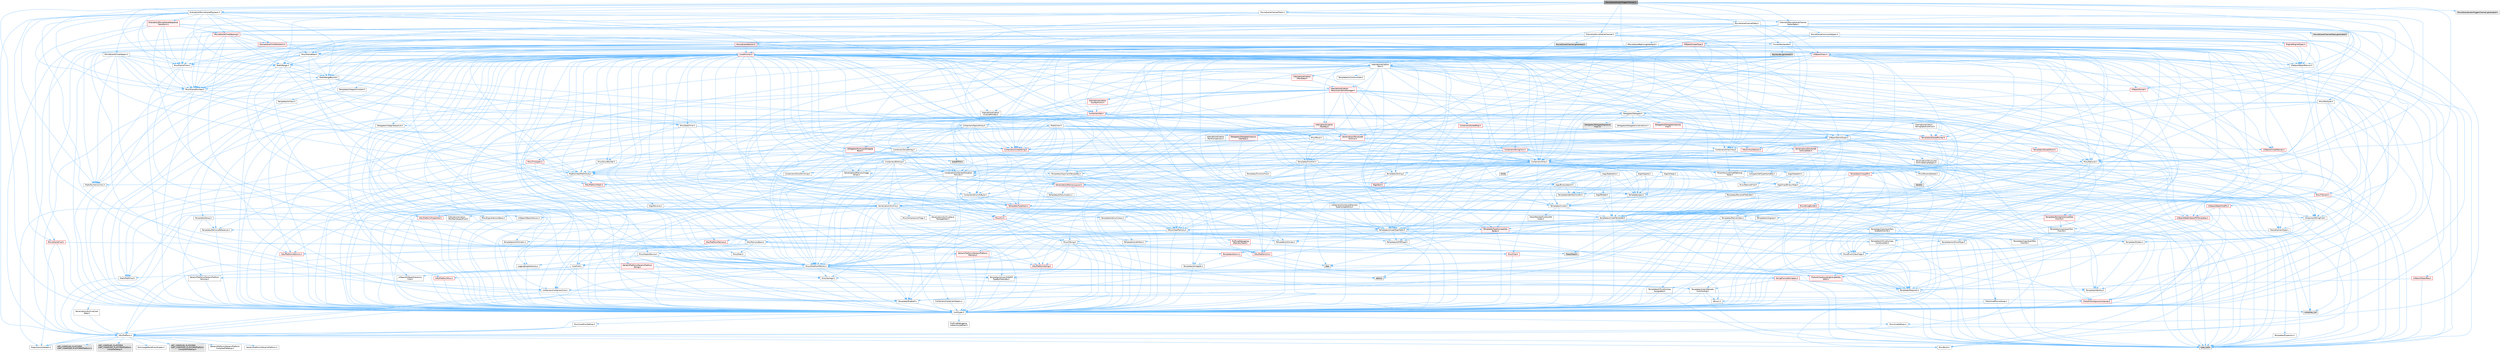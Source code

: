 digraph "MovieSceneAudioTriggerChannel.h"
{
 // INTERACTIVE_SVG=YES
 // LATEX_PDF_SIZE
  bgcolor="transparent";
  edge [fontname=Helvetica,fontsize=10,labelfontname=Helvetica,labelfontsize=10];
  node [fontname=Helvetica,fontsize=10,shape=box,height=0.2,width=0.4];
  Node1 [id="Node000001",label="MovieSceneAudioTriggerChannel.h",height=0.2,width=0.4,color="gray40", fillcolor="grey60", style="filled", fontcolor="black",tooltip=" "];
  Node1 -> Node2 [id="edge1_Node000001_Node000002",color="steelblue1",style="solid",tooltip=" "];
  Node2 [id="Node000002",label="Channels/MovieSceneChannel.h",height=0.2,width=0.4,color="grey40", fillcolor="white", style="filled",URL="$d4/d41/MovieSceneChannel_8h.html",tooltip=" "];
  Node2 -> Node3 [id="edge2_Node000002_Node000003",color="steelblue1",style="solid",tooltip=" "];
  Node3 [id="Node000003",label="Containers/Array.h",height=0.2,width=0.4,color="grey40", fillcolor="white", style="filled",URL="$df/dd0/Array_8h.html",tooltip=" "];
  Node3 -> Node4 [id="edge3_Node000003_Node000004",color="steelblue1",style="solid",tooltip=" "];
  Node4 [id="Node000004",label="CoreTypes.h",height=0.2,width=0.4,color="grey40", fillcolor="white", style="filled",URL="$dc/dec/CoreTypes_8h.html",tooltip=" "];
  Node4 -> Node5 [id="edge4_Node000004_Node000005",color="steelblue1",style="solid",tooltip=" "];
  Node5 [id="Node000005",label="HAL/Platform.h",height=0.2,width=0.4,color="grey40", fillcolor="white", style="filled",URL="$d9/dd0/Platform_8h.html",tooltip=" "];
  Node5 -> Node6 [id="edge5_Node000005_Node000006",color="steelblue1",style="solid",tooltip=" "];
  Node6 [id="Node000006",label="Misc/Build.h",height=0.2,width=0.4,color="grey40", fillcolor="white", style="filled",URL="$d3/dbb/Build_8h.html",tooltip=" "];
  Node5 -> Node7 [id="edge6_Node000005_Node000007",color="steelblue1",style="solid",tooltip=" "];
  Node7 [id="Node000007",label="Misc/LargeWorldCoordinates.h",height=0.2,width=0.4,color="grey40", fillcolor="white", style="filled",URL="$d2/dcb/LargeWorldCoordinates_8h.html",tooltip=" "];
  Node5 -> Node8 [id="edge7_Node000005_Node000008",color="steelblue1",style="solid",tooltip=" "];
  Node8 [id="Node000008",label="type_traits",height=0.2,width=0.4,color="grey60", fillcolor="#E0E0E0", style="filled",tooltip=" "];
  Node5 -> Node9 [id="edge8_Node000005_Node000009",color="steelblue1",style="solid",tooltip=" "];
  Node9 [id="Node000009",label="PreprocessorHelpers.h",height=0.2,width=0.4,color="grey40", fillcolor="white", style="filled",URL="$db/ddb/PreprocessorHelpers_8h.html",tooltip=" "];
  Node5 -> Node10 [id="edge9_Node000005_Node000010",color="steelblue1",style="solid",tooltip=" "];
  Node10 [id="Node000010",label="UBT_COMPILED_PLATFORM\l/UBT_COMPILED_PLATFORMPlatform\lCompilerPreSetup.h",height=0.2,width=0.4,color="grey60", fillcolor="#E0E0E0", style="filled",tooltip=" "];
  Node5 -> Node11 [id="edge10_Node000005_Node000011",color="steelblue1",style="solid",tooltip=" "];
  Node11 [id="Node000011",label="GenericPlatform/GenericPlatform\lCompilerPreSetup.h",height=0.2,width=0.4,color="grey40", fillcolor="white", style="filled",URL="$d9/dc8/GenericPlatformCompilerPreSetup_8h.html",tooltip=" "];
  Node5 -> Node12 [id="edge11_Node000005_Node000012",color="steelblue1",style="solid",tooltip=" "];
  Node12 [id="Node000012",label="GenericPlatform/GenericPlatform.h",height=0.2,width=0.4,color="grey40", fillcolor="white", style="filled",URL="$d6/d84/GenericPlatform_8h.html",tooltip=" "];
  Node5 -> Node13 [id="edge12_Node000005_Node000013",color="steelblue1",style="solid",tooltip=" "];
  Node13 [id="Node000013",label="UBT_COMPILED_PLATFORM\l/UBT_COMPILED_PLATFORMPlatform.h",height=0.2,width=0.4,color="grey60", fillcolor="#E0E0E0", style="filled",tooltip=" "];
  Node5 -> Node14 [id="edge13_Node000005_Node000014",color="steelblue1",style="solid",tooltip=" "];
  Node14 [id="Node000014",label="UBT_COMPILED_PLATFORM\l/UBT_COMPILED_PLATFORMPlatform\lCompilerSetup.h",height=0.2,width=0.4,color="grey60", fillcolor="#E0E0E0", style="filled",tooltip=" "];
  Node4 -> Node15 [id="edge14_Node000004_Node000015",color="steelblue1",style="solid",tooltip=" "];
  Node15 [id="Node000015",label="ProfilingDebugging\l/UMemoryDefines.h",height=0.2,width=0.4,color="grey40", fillcolor="white", style="filled",URL="$d2/da2/UMemoryDefines_8h.html",tooltip=" "];
  Node4 -> Node16 [id="edge15_Node000004_Node000016",color="steelblue1",style="solid",tooltip=" "];
  Node16 [id="Node000016",label="Misc/CoreMiscDefines.h",height=0.2,width=0.4,color="grey40", fillcolor="white", style="filled",URL="$da/d38/CoreMiscDefines_8h.html",tooltip=" "];
  Node16 -> Node5 [id="edge16_Node000016_Node000005",color="steelblue1",style="solid",tooltip=" "];
  Node16 -> Node9 [id="edge17_Node000016_Node000009",color="steelblue1",style="solid",tooltip=" "];
  Node4 -> Node17 [id="edge18_Node000004_Node000017",color="steelblue1",style="solid",tooltip=" "];
  Node17 [id="Node000017",label="Misc/CoreDefines.h",height=0.2,width=0.4,color="grey40", fillcolor="white", style="filled",URL="$d3/dd2/CoreDefines_8h.html",tooltip=" "];
  Node3 -> Node18 [id="edge19_Node000003_Node000018",color="steelblue1",style="solid",tooltip=" "];
  Node18 [id="Node000018",label="Misc/AssertionMacros.h",height=0.2,width=0.4,color="grey40", fillcolor="white", style="filled",URL="$d0/dfa/AssertionMacros_8h.html",tooltip=" "];
  Node18 -> Node4 [id="edge20_Node000018_Node000004",color="steelblue1",style="solid",tooltip=" "];
  Node18 -> Node5 [id="edge21_Node000018_Node000005",color="steelblue1",style="solid",tooltip=" "];
  Node18 -> Node19 [id="edge22_Node000018_Node000019",color="steelblue1",style="solid",tooltip=" "];
  Node19 [id="Node000019",label="HAL/PlatformMisc.h",height=0.2,width=0.4,color="red", fillcolor="#FFF0F0", style="filled",URL="$d0/df5/PlatformMisc_8h.html",tooltip=" "];
  Node19 -> Node4 [id="edge23_Node000019_Node000004",color="steelblue1",style="solid",tooltip=" "];
  Node18 -> Node9 [id="edge24_Node000018_Node000009",color="steelblue1",style="solid",tooltip=" "];
  Node18 -> Node55 [id="edge25_Node000018_Node000055",color="steelblue1",style="solid",tooltip=" "];
  Node55 [id="Node000055",label="Templates/EnableIf.h",height=0.2,width=0.4,color="grey40", fillcolor="white", style="filled",URL="$d7/d60/EnableIf_8h.html",tooltip=" "];
  Node55 -> Node4 [id="edge26_Node000055_Node000004",color="steelblue1",style="solid",tooltip=" "];
  Node18 -> Node56 [id="edge27_Node000018_Node000056",color="steelblue1",style="solid",tooltip=" "];
  Node56 [id="Node000056",label="Templates/IsArrayOrRefOf\lTypeByPredicate.h",height=0.2,width=0.4,color="grey40", fillcolor="white", style="filled",URL="$d6/da1/IsArrayOrRefOfTypeByPredicate_8h.html",tooltip=" "];
  Node56 -> Node4 [id="edge28_Node000056_Node000004",color="steelblue1",style="solid",tooltip=" "];
  Node18 -> Node57 [id="edge29_Node000018_Node000057",color="steelblue1",style="solid",tooltip=" "];
  Node57 [id="Node000057",label="Templates/IsValidVariadic\lFunctionArg.h",height=0.2,width=0.4,color="grey40", fillcolor="white", style="filled",URL="$d0/dc8/IsValidVariadicFunctionArg_8h.html",tooltip=" "];
  Node57 -> Node4 [id="edge30_Node000057_Node000004",color="steelblue1",style="solid",tooltip=" "];
  Node57 -> Node58 [id="edge31_Node000057_Node000058",color="steelblue1",style="solid",tooltip=" "];
  Node58 [id="Node000058",label="IsEnum.h",height=0.2,width=0.4,color="grey40", fillcolor="white", style="filled",URL="$d4/de5/IsEnum_8h.html",tooltip=" "];
  Node57 -> Node8 [id="edge32_Node000057_Node000008",color="steelblue1",style="solid",tooltip=" "];
  Node18 -> Node59 [id="edge33_Node000018_Node000059",color="steelblue1",style="solid",tooltip=" "];
  Node59 [id="Node000059",label="Traits/IsCharEncodingCompatible\lWith.h",height=0.2,width=0.4,color="red", fillcolor="#FFF0F0", style="filled",URL="$df/dd1/IsCharEncodingCompatibleWith_8h.html",tooltip=" "];
  Node59 -> Node8 [id="edge34_Node000059_Node000008",color="steelblue1",style="solid",tooltip=" "];
  Node18 -> Node61 [id="edge35_Node000018_Node000061",color="steelblue1",style="solid",tooltip=" "];
  Node61 [id="Node000061",label="Misc/VarArgs.h",height=0.2,width=0.4,color="grey40", fillcolor="white", style="filled",URL="$d5/d6f/VarArgs_8h.html",tooltip=" "];
  Node61 -> Node4 [id="edge36_Node000061_Node000004",color="steelblue1",style="solid",tooltip=" "];
  Node18 -> Node62 [id="edge37_Node000018_Node000062",color="steelblue1",style="solid",tooltip=" "];
  Node62 [id="Node000062",label="String/FormatStringSan.h",height=0.2,width=0.4,color="red", fillcolor="#FFF0F0", style="filled",URL="$d3/d8b/FormatStringSan_8h.html",tooltip=" "];
  Node62 -> Node8 [id="edge38_Node000062_Node000008",color="steelblue1",style="solid",tooltip=" "];
  Node62 -> Node4 [id="edge39_Node000062_Node000004",color="steelblue1",style="solid",tooltip=" "];
  Node62 -> Node63 [id="edge40_Node000062_Node000063",color="steelblue1",style="solid",tooltip=" "];
  Node63 [id="Node000063",label="Templates/Requires.h",height=0.2,width=0.4,color="grey40", fillcolor="white", style="filled",URL="$dc/d96/Requires_8h.html",tooltip=" "];
  Node63 -> Node55 [id="edge41_Node000063_Node000055",color="steelblue1",style="solid",tooltip=" "];
  Node63 -> Node8 [id="edge42_Node000063_Node000008",color="steelblue1",style="solid",tooltip=" "];
  Node62 -> Node64 [id="edge43_Node000062_Node000064",color="steelblue1",style="solid",tooltip=" "];
  Node64 [id="Node000064",label="Templates/Identity.h",height=0.2,width=0.4,color="grey40", fillcolor="white", style="filled",URL="$d0/dd5/Identity_8h.html",tooltip=" "];
  Node62 -> Node57 [id="edge44_Node000062_Node000057",color="steelblue1",style="solid",tooltip=" "];
  Node62 -> Node27 [id="edge45_Node000062_Node000027",color="steelblue1",style="solid",tooltip=" "];
  Node27 [id="Node000027",label="Containers/ContainersFwd.h",height=0.2,width=0.4,color="grey40", fillcolor="white", style="filled",URL="$d4/d0a/ContainersFwd_8h.html",tooltip=" "];
  Node27 -> Node5 [id="edge46_Node000027_Node000005",color="steelblue1",style="solid",tooltip=" "];
  Node27 -> Node4 [id="edge47_Node000027_Node000004",color="steelblue1",style="solid",tooltip=" "];
  Node27 -> Node24 [id="edge48_Node000027_Node000024",color="steelblue1",style="solid",tooltip=" "];
  Node24 [id="Node000024",label="Traits/IsContiguousContainer.h",height=0.2,width=0.4,color="red", fillcolor="#FFF0F0", style="filled",URL="$d5/d3c/IsContiguousContainer_8h.html",tooltip=" "];
  Node24 -> Node4 [id="edge49_Node000024_Node000004",color="steelblue1",style="solid",tooltip=" "];
  Node24 -> Node23 [id="edge50_Node000024_Node000023",color="steelblue1",style="solid",tooltip=" "];
  Node23 [id="Node000023",label="initializer_list",height=0.2,width=0.4,color="grey60", fillcolor="#E0E0E0", style="filled",tooltip=" "];
  Node18 -> Node68 [id="edge51_Node000018_Node000068",color="steelblue1",style="solid",tooltip=" "];
  Node68 [id="Node000068",label="atomic",height=0.2,width=0.4,color="grey60", fillcolor="#E0E0E0", style="filled",tooltip=" "];
  Node3 -> Node69 [id="edge52_Node000003_Node000069",color="steelblue1",style="solid",tooltip=" "];
  Node69 [id="Node000069",label="Misc/IntrusiveUnsetOptional\lState.h",height=0.2,width=0.4,color="grey40", fillcolor="white", style="filled",URL="$d2/d0a/IntrusiveUnsetOptionalState_8h.html",tooltip=" "];
  Node69 -> Node70 [id="edge53_Node000069_Node000070",color="steelblue1",style="solid",tooltip=" "];
  Node70 [id="Node000070",label="Misc/OptionalFwd.h",height=0.2,width=0.4,color="grey40", fillcolor="white", style="filled",URL="$dc/d50/OptionalFwd_8h.html",tooltip=" "];
  Node3 -> Node71 [id="edge54_Node000003_Node000071",color="steelblue1",style="solid",tooltip=" "];
  Node71 [id="Node000071",label="Misc/ReverseIterate.h",height=0.2,width=0.4,color="grey40", fillcolor="white", style="filled",URL="$db/de3/ReverseIterate_8h.html",tooltip=" "];
  Node71 -> Node5 [id="edge55_Node000071_Node000005",color="steelblue1",style="solid",tooltip=" "];
  Node71 -> Node72 [id="edge56_Node000071_Node000072",color="steelblue1",style="solid",tooltip=" "];
  Node72 [id="Node000072",label="iterator",height=0.2,width=0.4,color="grey60", fillcolor="#E0E0E0", style="filled",tooltip=" "];
  Node3 -> Node73 [id="edge57_Node000003_Node000073",color="steelblue1",style="solid",tooltip=" "];
  Node73 [id="Node000073",label="HAL/UnrealMemory.h",height=0.2,width=0.4,color="grey40", fillcolor="white", style="filled",URL="$d9/d96/UnrealMemory_8h.html",tooltip=" "];
  Node73 -> Node4 [id="edge58_Node000073_Node000004",color="steelblue1",style="solid",tooltip=" "];
  Node73 -> Node74 [id="edge59_Node000073_Node000074",color="steelblue1",style="solid",tooltip=" "];
  Node74 [id="Node000074",label="GenericPlatform/GenericPlatform\lMemory.h",height=0.2,width=0.4,color="red", fillcolor="#FFF0F0", style="filled",URL="$dd/d22/GenericPlatformMemory_8h.html",tooltip=" "];
  Node74 -> Node26 [id="edge60_Node000074_Node000026",color="steelblue1",style="solid",tooltip=" "];
  Node26 [id="Node000026",label="CoreFwd.h",height=0.2,width=0.4,color="grey40", fillcolor="white", style="filled",URL="$d1/d1e/CoreFwd_8h.html",tooltip=" "];
  Node26 -> Node4 [id="edge61_Node000026_Node000004",color="steelblue1",style="solid",tooltip=" "];
  Node26 -> Node27 [id="edge62_Node000026_Node000027",color="steelblue1",style="solid",tooltip=" "];
  Node26 -> Node28 [id="edge63_Node000026_Node000028",color="steelblue1",style="solid",tooltip=" "];
  Node28 [id="Node000028",label="Math/MathFwd.h",height=0.2,width=0.4,color="grey40", fillcolor="white", style="filled",URL="$d2/d10/MathFwd_8h.html",tooltip=" "];
  Node28 -> Node5 [id="edge64_Node000028_Node000005",color="steelblue1",style="solid",tooltip=" "];
  Node26 -> Node29 [id="edge65_Node000026_Node000029",color="steelblue1",style="solid",tooltip=" "];
  Node29 [id="Node000029",label="UObject/UObjectHierarchy\lFwd.h",height=0.2,width=0.4,color="grey40", fillcolor="white", style="filled",URL="$d3/d13/UObjectHierarchyFwd_8h.html",tooltip=" "];
  Node74 -> Node4 [id="edge66_Node000074_Node000004",color="steelblue1",style="solid",tooltip=" "];
  Node74 -> Node75 [id="edge67_Node000074_Node000075",color="steelblue1",style="solid",tooltip=" "];
  Node75 [id="Node000075",label="HAL/PlatformString.h",height=0.2,width=0.4,color="red", fillcolor="#FFF0F0", style="filled",URL="$db/db5/PlatformString_8h.html",tooltip=" "];
  Node75 -> Node4 [id="edge68_Node000075_Node000004",color="steelblue1",style="solid",tooltip=" "];
  Node73 -> Node77 [id="edge69_Node000073_Node000077",color="steelblue1",style="solid",tooltip=" "];
  Node77 [id="Node000077",label="HAL/MemoryBase.h",height=0.2,width=0.4,color="grey40", fillcolor="white", style="filled",URL="$d6/d9f/MemoryBase_8h.html",tooltip=" "];
  Node77 -> Node4 [id="edge70_Node000077_Node000004",color="steelblue1",style="solid",tooltip=" "];
  Node77 -> Node48 [id="edge71_Node000077_Node000048",color="steelblue1",style="solid",tooltip=" "];
  Node48 [id="Node000048",label="HAL/PlatformAtomics.h",height=0.2,width=0.4,color="red", fillcolor="#FFF0F0", style="filled",URL="$d3/d36/PlatformAtomics_8h.html",tooltip=" "];
  Node48 -> Node4 [id="edge72_Node000048_Node000004",color="steelblue1",style="solid",tooltip=" "];
  Node77 -> Node31 [id="edge73_Node000077_Node000031",color="steelblue1",style="solid",tooltip=" "];
  Node31 [id="Node000031",label="HAL/PlatformCrt.h",height=0.2,width=0.4,color="red", fillcolor="#FFF0F0", style="filled",URL="$d8/d75/PlatformCrt_8h.html",tooltip=" "];
  Node31 -> Node32 [id="edge74_Node000031_Node000032",color="steelblue1",style="solid",tooltip=" "];
  Node32 [id="Node000032",label="new",height=0.2,width=0.4,color="grey60", fillcolor="#E0E0E0", style="filled",tooltip=" "];
  Node77 -> Node78 [id="edge75_Node000077_Node000078",color="steelblue1",style="solid",tooltip=" "];
  Node78 [id="Node000078",label="Misc/Exec.h",height=0.2,width=0.4,color="grey40", fillcolor="white", style="filled",URL="$de/ddb/Exec_8h.html",tooltip=" "];
  Node78 -> Node4 [id="edge76_Node000078_Node000004",color="steelblue1",style="solid",tooltip=" "];
  Node78 -> Node18 [id="edge77_Node000078_Node000018",color="steelblue1",style="solid",tooltip=" "];
  Node77 -> Node79 [id="edge78_Node000077_Node000079",color="steelblue1",style="solid",tooltip=" "];
  Node79 [id="Node000079",label="Misc/OutputDevice.h",height=0.2,width=0.4,color="grey40", fillcolor="white", style="filled",URL="$d7/d32/OutputDevice_8h.html",tooltip=" "];
  Node79 -> Node26 [id="edge79_Node000079_Node000026",color="steelblue1",style="solid",tooltip=" "];
  Node79 -> Node4 [id="edge80_Node000079_Node000004",color="steelblue1",style="solid",tooltip=" "];
  Node79 -> Node80 [id="edge81_Node000079_Node000080",color="steelblue1",style="solid",tooltip=" "];
  Node80 [id="Node000080",label="Logging/LogVerbosity.h",height=0.2,width=0.4,color="grey40", fillcolor="white", style="filled",URL="$d2/d8f/LogVerbosity_8h.html",tooltip=" "];
  Node80 -> Node4 [id="edge82_Node000080_Node000004",color="steelblue1",style="solid",tooltip=" "];
  Node79 -> Node61 [id="edge83_Node000079_Node000061",color="steelblue1",style="solid",tooltip=" "];
  Node79 -> Node56 [id="edge84_Node000079_Node000056",color="steelblue1",style="solid",tooltip=" "];
  Node79 -> Node57 [id="edge85_Node000079_Node000057",color="steelblue1",style="solid",tooltip=" "];
  Node79 -> Node59 [id="edge86_Node000079_Node000059",color="steelblue1",style="solid",tooltip=" "];
  Node77 -> Node81 [id="edge87_Node000077_Node000081",color="steelblue1",style="solid",tooltip=" "];
  Node81 [id="Node000081",label="Templates/Atomic.h",height=0.2,width=0.4,color="red", fillcolor="#FFF0F0", style="filled",URL="$d3/d91/Atomic_8h.html",tooltip=" "];
  Node81 -> Node84 [id="edge88_Node000081_Node000084",color="steelblue1",style="solid",tooltip=" "];
  Node84 [id="Node000084",label="Templates/IsIntegral.h",height=0.2,width=0.4,color="grey40", fillcolor="white", style="filled",URL="$da/d64/IsIntegral_8h.html",tooltip=" "];
  Node84 -> Node4 [id="edge89_Node000084_Node000004",color="steelblue1",style="solid",tooltip=" "];
  Node81 -> Node68 [id="edge90_Node000081_Node000068",color="steelblue1",style="solid",tooltip=" "];
  Node73 -> Node90 [id="edge91_Node000073_Node000090",color="steelblue1",style="solid",tooltip=" "];
  Node90 [id="Node000090",label="HAL/PlatformMemory.h",height=0.2,width=0.4,color="red", fillcolor="#FFF0F0", style="filled",URL="$de/d68/PlatformMemory_8h.html",tooltip=" "];
  Node90 -> Node4 [id="edge92_Node000090_Node000004",color="steelblue1",style="solid",tooltip=" "];
  Node90 -> Node74 [id="edge93_Node000090_Node000074",color="steelblue1",style="solid",tooltip=" "];
  Node73 -> Node92 [id="edge94_Node000073_Node000092",color="steelblue1",style="solid",tooltip=" "];
  Node92 [id="Node000092",label="ProfilingDebugging\l/MemoryTrace.h",height=0.2,width=0.4,color="red", fillcolor="#FFF0F0", style="filled",URL="$da/dd7/MemoryTrace_8h.html",tooltip=" "];
  Node92 -> Node5 [id="edge95_Node000092_Node000005",color="steelblue1",style="solid",tooltip=" "];
  Node92 -> Node43 [id="edge96_Node000092_Node000043",color="steelblue1",style="solid",tooltip=" "];
  Node43 [id="Node000043",label="Misc/EnumClassFlags.h",height=0.2,width=0.4,color="grey40", fillcolor="white", style="filled",URL="$d8/de7/EnumClassFlags_8h.html",tooltip=" "];
  Node92 -> Node54 [id="edge97_Node000092_Node000054",color="steelblue1",style="solid",tooltip=" "];
  Node54 [id="Node000054",label="Trace/Trace.h",height=0.2,width=0.4,color="grey60", fillcolor="#E0E0E0", style="filled",tooltip=" "];
  Node73 -> Node93 [id="edge98_Node000073_Node000093",color="steelblue1",style="solid",tooltip=" "];
  Node93 [id="Node000093",label="Templates/IsPointer.h",height=0.2,width=0.4,color="grey40", fillcolor="white", style="filled",URL="$d7/d05/IsPointer_8h.html",tooltip=" "];
  Node93 -> Node4 [id="edge99_Node000093_Node000004",color="steelblue1",style="solid",tooltip=" "];
  Node3 -> Node94 [id="edge100_Node000003_Node000094",color="steelblue1",style="solid",tooltip=" "];
  Node94 [id="Node000094",label="Templates/UnrealTypeTraits.h",height=0.2,width=0.4,color="grey40", fillcolor="white", style="filled",URL="$d2/d2d/UnrealTypeTraits_8h.html",tooltip=" "];
  Node94 -> Node4 [id="edge101_Node000094_Node000004",color="steelblue1",style="solid",tooltip=" "];
  Node94 -> Node93 [id="edge102_Node000094_Node000093",color="steelblue1",style="solid",tooltip=" "];
  Node94 -> Node18 [id="edge103_Node000094_Node000018",color="steelblue1",style="solid",tooltip=" "];
  Node94 -> Node86 [id="edge104_Node000094_Node000086",color="steelblue1",style="solid",tooltip=" "];
  Node86 [id="Node000086",label="Templates/AndOrNot.h",height=0.2,width=0.4,color="grey40", fillcolor="white", style="filled",URL="$db/d0a/AndOrNot_8h.html",tooltip=" "];
  Node86 -> Node4 [id="edge105_Node000086_Node000004",color="steelblue1",style="solid",tooltip=" "];
  Node94 -> Node55 [id="edge106_Node000094_Node000055",color="steelblue1",style="solid",tooltip=" "];
  Node94 -> Node95 [id="edge107_Node000094_Node000095",color="steelblue1",style="solid",tooltip=" "];
  Node95 [id="Node000095",label="Templates/IsArithmetic.h",height=0.2,width=0.4,color="grey40", fillcolor="white", style="filled",URL="$d2/d5d/IsArithmetic_8h.html",tooltip=" "];
  Node95 -> Node4 [id="edge108_Node000095_Node000004",color="steelblue1",style="solid",tooltip=" "];
  Node94 -> Node58 [id="edge109_Node000094_Node000058",color="steelblue1",style="solid",tooltip=" "];
  Node94 -> Node96 [id="edge110_Node000094_Node000096",color="steelblue1",style="solid",tooltip=" "];
  Node96 [id="Node000096",label="Templates/Models.h",height=0.2,width=0.4,color="grey40", fillcolor="white", style="filled",URL="$d3/d0c/Models_8h.html",tooltip=" "];
  Node96 -> Node64 [id="edge111_Node000096_Node000064",color="steelblue1",style="solid",tooltip=" "];
  Node94 -> Node97 [id="edge112_Node000094_Node000097",color="steelblue1",style="solid",tooltip=" "];
  Node97 [id="Node000097",label="Templates/IsPODType.h",height=0.2,width=0.4,color="grey40", fillcolor="white", style="filled",URL="$d7/db1/IsPODType_8h.html",tooltip=" "];
  Node97 -> Node4 [id="edge113_Node000097_Node000004",color="steelblue1",style="solid",tooltip=" "];
  Node94 -> Node98 [id="edge114_Node000094_Node000098",color="steelblue1",style="solid",tooltip=" "];
  Node98 [id="Node000098",label="Templates/IsUECoreType.h",height=0.2,width=0.4,color="grey40", fillcolor="white", style="filled",URL="$d1/db8/IsUECoreType_8h.html",tooltip=" "];
  Node98 -> Node4 [id="edge115_Node000098_Node000004",color="steelblue1",style="solid",tooltip=" "];
  Node98 -> Node8 [id="edge116_Node000098_Node000008",color="steelblue1",style="solid",tooltip=" "];
  Node94 -> Node87 [id="edge117_Node000094_Node000087",color="steelblue1",style="solid",tooltip=" "];
  Node87 [id="Node000087",label="Templates/IsTriviallyCopy\lConstructible.h",height=0.2,width=0.4,color="grey40", fillcolor="white", style="filled",URL="$d3/d78/IsTriviallyCopyConstructible_8h.html",tooltip=" "];
  Node87 -> Node4 [id="edge118_Node000087_Node000004",color="steelblue1",style="solid",tooltip=" "];
  Node87 -> Node8 [id="edge119_Node000087_Node000008",color="steelblue1",style="solid",tooltip=" "];
  Node3 -> Node99 [id="edge120_Node000003_Node000099",color="steelblue1",style="solid",tooltip=" "];
  Node99 [id="Node000099",label="Templates/UnrealTemplate.h",height=0.2,width=0.4,color="grey40", fillcolor="white", style="filled",URL="$d4/d24/UnrealTemplate_8h.html",tooltip=" "];
  Node99 -> Node4 [id="edge121_Node000099_Node000004",color="steelblue1",style="solid",tooltip=" "];
  Node99 -> Node93 [id="edge122_Node000099_Node000093",color="steelblue1",style="solid",tooltip=" "];
  Node99 -> Node73 [id="edge123_Node000099_Node000073",color="steelblue1",style="solid",tooltip=" "];
  Node99 -> Node100 [id="edge124_Node000099_Node000100",color="steelblue1",style="solid",tooltip=" "];
  Node100 [id="Node000100",label="Templates/CopyQualifiers\lAndRefsFromTo.h",height=0.2,width=0.4,color="grey40", fillcolor="white", style="filled",URL="$d3/db3/CopyQualifiersAndRefsFromTo_8h.html",tooltip=" "];
  Node100 -> Node101 [id="edge125_Node000100_Node000101",color="steelblue1",style="solid",tooltip=" "];
  Node101 [id="Node000101",label="Templates/CopyQualifiers\lFromTo.h",height=0.2,width=0.4,color="grey40", fillcolor="white", style="filled",URL="$d5/db4/CopyQualifiersFromTo_8h.html",tooltip=" "];
  Node99 -> Node94 [id="edge126_Node000099_Node000094",color="steelblue1",style="solid",tooltip=" "];
  Node99 -> Node102 [id="edge127_Node000099_Node000102",color="steelblue1",style="solid",tooltip=" "];
  Node102 [id="Node000102",label="Templates/RemoveReference.h",height=0.2,width=0.4,color="grey40", fillcolor="white", style="filled",URL="$da/dbe/RemoveReference_8h.html",tooltip=" "];
  Node102 -> Node4 [id="edge128_Node000102_Node000004",color="steelblue1",style="solid",tooltip=" "];
  Node99 -> Node63 [id="edge129_Node000099_Node000063",color="steelblue1",style="solid",tooltip=" "];
  Node99 -> Node103 [id="edge130_Node000099_Node000103",color="steelblue1",style="solid",tooltip=" "];
  Node103 [id="Node000103",label="Templates/TypeCompatible\lBytes.h",height=0.2,width=0.4,color="red", fillcolor="#FFF0F0", style="filled",URL="$df/d0a/TypeCompatibleBytes_8h.html",tooltip=" "];
  Node103 -> Node4 [id="edge131_Node000103_Node000004",color="steelblue1",style="solid",tooltip=" "];
  Node103 -> Node32 [id="edge132_Node000103_Node000032",color="steelblue1",style="solid",tooltip=" "];
  Node103 -> Node8 [id="edge133_Node000103_Node000008",color="steelblue1",style="solid",tooltip=" "];
  Node99 -> Node64 [id="edge134_Node000099_Node000064",color="steelblue1",style="solid",tooltip=" "];
  Node99 -> Node24 [id="edge135_Node000099_Node000024",color="steelblue1",style="solid",tooltip=" "];
  Node99 -> Node104 [id="edge136_Node000099_Node000104",color="steelblue1",style="solid",tooltip=" "];
  Node104 [id="Node000104",label="Traits/UseBitwiseSwap.h",height=0.2,width=0.4,color="grey40", fillcolor="white", style="filled",URL="$db/df3/UseBitwiseSwap_8h.html",tooltip=" "];
  Node104 -> Node4 [id="edge137_Node000104_Node000004",color="steelblue1",style="solid",tooltip=" "];
  Node104 -> Node8 [id="edge138_Node000104_Node000008",color="steelblue1",style="solid",tooltip=" "];
  Node99 -> Node8 [id="edge139_Node000099_Node000008",color="steelblue1",style="solid",tooltip=" "];
  Node3 -> Node105 [id="edge140_Node000003_Node000105",color="steelblue1",style="solid",tooltip=" "];
  Node105 [id="Node000105",label="Containers/AllowShrinking.h",height=0.2,width=0.4,color="grey40", fillcolor="white", style="filled",URL="$d7/d1a/AllowShrinking_8h.html",tooltip=" "];
  Node105 -> Node4 [id="edge141_Node000105_Node000004",color="steelblue1",style="solid",tooltip=" "];
  Node3 -> Node106 [id="edge142_Node000003_Node000106",color="steelblue1",style="solid",tooltip=" "];
  Node106 [id="Node000106",label="Containers/ContainerAllocation\lPolicies.h",height=0.2,width=0.4,color="grey40", fillcolor="white", style="filled",URL="$d7/dff/ContainerAllocationPolicies_8h.html",tooltip=" "];
  Node106 -> Node4 [id="edge143_Node000106_Node000004",color="steelblue1",style="solid",tooltip=" "];
  Node106 -> Node107 [id="edge144_Node000106_Node000107",color="steelblue1",style="solid",tooltip=" "];
  Node107 [id="Node000107",label="Containers/ContainerHelpers.h",height=0.2,width=0.4,color="grey40", fillcolor="white", style="filled",URL="$d7/d33/ContainerHelpers_8h.html",tooltip=" "];
  Node107 -> Node4 [id="edge145_Node000107_Node000004",color="steelblue1",style="solid",tooltip=" "];
  Node106 -> Node106 [id="edge146_Node000106_Node000106",color="steelblue1",style="solid",tooltip=" "];
  Node106 -> Node108 [id="edge147_Node000106_Node000108",color="steelblue1",style="solid",tooltip=" "];
  Node108 [id="Node000108",label="HAL/PlatformMath.h",height=0.2,width=0.4,color="red", fillcolor="#FFF0F0", style="filled",URL="$dc/d53/PlatformMath_8h.html",tooltip=" "];
  Node108 -> Node4 [id="edge148_Node000108_Node000004",color="steelblue1",style="solid",tooltip=" "];
  Node106 -> Node73 [id="edge149_Node000106_Node000073",color="steelblue1",style="solid",tooltip=" "];
  Node106 -> Node41 [id="edge150_Node000106_Node000041",color="steelblue1",style="solid",tooltip=" "];
  Node41 [id="Node000041",label="Math/NumericLimits.h",height=0.2,width=0.4,color="grey40", fillcolor="white", style="filled",URL="$df/d1b/NumericLimits_8h.html",tooltip=" "];
  Node41 -> Node4 [id="edge151_Node000041_Node000004",color="steelblue1",style="solid",tooltip=" "];
  Node106 -> Node18 [id="edge152_Node000106_Node000018",color="steelblue1",style="solid",tooltip=" "];
  Node106 -> Node116 [id="edge153_Node000106_Node000116",color="steelblue1",style="solid",tooltip=" "];
  Node116 [id="Node000116",label="Templates/IsPolymorphic.h",height=0.2,width=0.4,color="grey40", fillcolor="white", style="filled",URL="$dc/d20/IsPolymorphic_8h.html",tooltip=" "];
  Node106 -> Node117 [id="edge154_Node000106_Node000117",color="steelblue1",style="solid",tooltip=" "];
  Node117 [id="Node000117",label="Templates/MemoryOps.h",height=0.2,width=0.4,color="grey40", fillcolor="white", style="filled",URL="$db/dea/MemoryOps_8h.html",tooltip=" "];
  Node117 -> Node4 [id="edge155_Node000117_Node000004",color="steelblue1",style="solid",tooltip=" "];
  Node117 -> Node73 [id="edge156_Node000117_Node000073",color="steelblue1",style="solid",tooltip=" "];
  Node117 -> Node88 [id="edge157_Node000117_Node000088",color="steelblue1",style="solid",tooltip=" "];
  Node88 [id="Node000088",label="Templates/IsTriviallyCopy\lAssignable.h",height=0.2,width=0.4,color="grey40", fillcolor="white", style="filled",URL="$d2/df2/IsTriviallyCopyAssignable_8h.html",tooltip=" "];
  Node88 -> Node4 [id="edge158_Node000088_Node000004",color="steelblue1",style="solid",tooltip=" "];
  Node88 -> Node8 [id="edge159_Node000088_Node000008",color="steelblue1",style="solid",tooltip=" "];
  Node117 -> Node87 [id="edge160_Node000117_Node000087",color="steelblue1",style="solid",tooltip=" "];
  Node117 -> Node63 [id="edge161_Node000117_Node000063",color="steelblue1",style="solid",tooltip=" "];
  Node117 -> Node94 [id="edge162_Node000117_Node000094",color="steelblue1",style="solid",tooltip=" "];
  Node117 -> Node104 [id="edge163_Node000117_Node000104",color="steelblue1",style="solid",tooltip=" "];
  Node117 -> Node32 [id="edge164_Node000117_Node000032",color="steelblue1",style="solid",tooltip=" "];
  Node117 -> Node8 [id="edge165_Node000117_Node000008",color="steelblue1",style="solid",tooltip=" "];
  Node106 -> Node103 [id="edge166_Node000106_Node000103",color="steelblue1",style="solid",tooltip=" "];
  Node106 -> Node8 [id="edge167_Node000106_Node000008",color="steelblue1",style="solid",tooltip=" "];
  Node3 -> Node118 [id="edge168_Node000003_Node000118",color="steelblue1",style="solid",tooltip=" "];
  Node118 [id="Node000118",label="Containers/ContainerElement\lTypeCompatibility.h",height=0.2,width=0.4,color="grey40", fillcolor="white", style="filled",URL="$df/ddf/ContainerElementTypeCompatibility_8h.html",tooltip=" "];
  Node118 -> Node4 [id="edge169_Node000118_Node000004",color="steelblue1",style="solid",tooltip=" "];
  Node118 -> Node94 [id="edge170_Node000118_Node000094",color="steelblue1",style="solid",tooltip=" "];
  Node3 -> Node119 [id="edge171_Node000003_Node000119",color="steelblue1",style="solid",tooltip=" "];
  Node119 [id="Node000119",label="Serialization/Archive.h",height=0.2,width=0.4,color="grey40", fillcolor="white", style="filled",URL="$d7/d3b/Archive_8h.html",tooltip=" "];
  Node119 -> Node26 [id="edge172_Node000119_Node000026",color="steelblue1",style="solid",tooltip=" "];
  Node119 -> Node4 [id="edge173_Node000119_Node000004",color="steelblue1",style="solid",tooltip=" "];
  Node119 -> Node120 [id="edge174_Node000119_Node000120",color="steelblue1",style="solid",tooltip=" "];
  Node120 [id="Node000120",label="HAL/PlatformProperties.h",height=0.2,width=0.4,color="red", fillcolor="#FFF0F0", style="filled",URL="$d9/db0/PlatformProperties_8h.html",tooltip=" "];
  Node120 -> Node4 [id="edge175_Node000120_Node000004",color="steelblue1",style="solid",tooltip=" "];
  Node119 -> Node123 [id="edge176_Node000119_Node000123",color="steelblue1",style="solid",tooltip=" "];
  Node123 [id="Node000123",label="Internationalization\l/TextNamespaceFwd.h",height=0.2,width=0.4,color="grey40", fillcolor="white", style="filled",URL="$d8/d97/TextNamespaceFwd_8h.html",tooltip=" "];
  Node123 -> Node4 [id="edge177_Node000123_Node000004",color="steelblue1",style="solid",tooltip=" "];
  Node119 -> Node28 [id="edge178_Node000119_Node000028",color="steelblue1",style="solid",tooltip=" "];
  Node119 -> Node18 [id="edge179_Node000119_Node000018",color="steelblue1",style="solid",tooltip=" "];
  Node119 -> Node6 [id="edge180_Node000119_Node000006",color="steelblue1",style="solid",tooltip=" "];
  Node119 -> Node42 [id="edge181_Node000119_Node000042",color="steelblue1",style="solid",tooltip=" "];
  Node42 [id="Node000042",label="Misc/CompressionFlags.h",height=0.2,width=0.4,color="grey40", fillcolor="white", style="filled",URL="$d9/d76/CompressionFlags_8h.html",tooltip=" "];
  Node119 -> Node124 [id="edge182_Node000119_Node000124",color="steelblue1",style="solid",tooltip=" "];
  Node124 [id="Node000124",label="Misc/EngineVersionBase.h",height=0.2,width=0.4,color="grey40", fillcolor="white", style="filled",URL="$d5/d2b/EngineVersionBase_8h.html",tooltip=" "];
  Node124 -> Node4 [id="edge183_Node000124_Node000004",color="steelblue1",style="solid",tooltip=" "];
  Node119 -> Node61 [id="edge184_Node000119_Node000061",color="steelblue1",style="solid",tooltip=" "];
  Node119 -> Node125 [id="edge185_Node000119_Node000125",color="steelblue1",style="solid",tooltip=" "];
  Node125 [id="Node000125",label="Serialization/ArchiveCook\lData.h",height=0.2,width=0.4,color="grey40", fillcolor="white", style="filled",URL="$dc/db6/ArchiveCookData_8h.html",tooltip=" "];
  Node125 -> Node5 [id="edge186_Node000125_Node000005",color="steelblue1",style="solid",tooltip=" "];
  Node119 -> Node126 [id="edge187_Node000119_Node000126",color="steelblue1",style="solid",tooltip=" "];
  Node126 [id="Node000126",label="Serialization/ArchiveSave\lPackageData.h",height=0.2,width=0.4,color="grey40", fillcolor="white", style="filled",URL="$d1/d37/ArchiveSavePackageData_8h.html",tooltip=" "];
  Node119 -> Node55 [id="edge188_Node000119_Node000055",color="steelblue1",style="solid",tooltip=" "];
  Node119 -> Node56 [id="edge189_Node000119_Node000056",color="steelblue1",style="solid",tooltip=" "];
  Node119 -> Node127 [id="edge190_Node000119_Node000127",color="steelblue1",style="solid",tooltip=" "];
  Node127 [id="Node000127",label="Templates/IsEnumClass.h",height=0.2,width=0.4,color="grey40", fillcolor="white", style="filled",URL="$d7/d15/IsEnumClass_8h.html",tooltip=" "];
  Node127 -> Node4 [id="edge191_Node000127_Node000004",color="steelblue1",style="solid",tooltip=" "];
  Node127 -> Node86 [id="edge192_Node000127_Node000086",color="steelblue1",style="solid",tooltip=" "];
  Node119 -> Node113 [id="edge193_Node000119_Node000113",color="steelblue1",style="solid",tooltip=" "];
  Node113 [id="Node000113",label="Templates/IsSigned.h",height=0.2,width=0.4,color="grey40", fillcolor="white", style="filled",URL="$d8/dd8/IsSigned_8h.html",tooltip=" "];
  Node113 -> Node4 [id="edge194_Node000113_Node000004",color="steelblue1",style="solid",tooltip=" "];
  Node119 -> Node57 [id="edge195_Node000119_Node000057",color="steelblue1",style="solid",tooltip=" "];
  Node119 -> Node99 [id="edge196_Node000119_Node000099",color="steelblue1",style="solid",tooltip=" "];
  Node119 -> Node59 [id="edge197_Node000119_Node000059",color="steelblue1",style="solid",tooltip=" "];
  Node119 -> Node128 [id="edge198_Node000119_Node000128",color="steelblue1",style="solid",tooltip=" "];
  Node128 [id="Node000128",label="UObject/ObjectVersion.h",height=0.2,width=0.4,color="grey40", fillcolor="white", style="filled",URL="$da/d63/ObjectVersion_8h.html",tooltip=" "];
  Node128 -> Node4 [id="edge199_Node000128_Node000004",color="steelblue1",style="solid",tooltip=" "];
  Node3 -> Node129 [id="edge200_Node000003_Node000129",color="steelblue1",style="solid",tooltip=" "];
  Node129 [id="Node000129",label="Serialization/MemoryImage\lWriter.h",height=0.2,width=0.4,color="grey40", fillcolor="white", style="filled",URL="$d0/d08/MemoryImageWriter_8h.html",tooltip=" "];
  Node129 -> Node4 [id="edge201_Node000129_Node000004",color="steelblue1",style="solid",tooltip=" "];
  Node129 -> Node130 [id="edge202_Node000129_Node000130",color="steelblue1",style="solid",tooltip=" "];
  Node130 [id="Node000130",label="Serialization/MemoryLayout.h",height=0.2,width=0.4,color="red", fillcolor="#FFF0F0", style="filled",URL="$d7/d66/MemoryLayout_8h.html",tooltip=" "];
  Node130 -> Node133 [id="edge203_Node000130_Node000133",color="steelblue1",style="solid",tooltip=" "];
  Node133 [id="Node000133",label="Containers/EnumAsByte.h",height=0.2,width=0.4,color="grey40", fillcolor="white", style="filled",URL="$d6/d9a/EnumAsByte_8h.html",tooltip=" "];
  Node133 -> Node4 [id="edge204_Node000133_Node000004",color="steelblue1",style="solid",tooltip=" "];
  Node133 -> Node97 [id="edge205_Node000133_Node000097",color="steelblue1",style="solid",tooltip=" "];
  Node133 -> Node134 [id="edge206_Node000133_Node000134",color="steelblue1",style="solid",tooltip=" "];
  Node134 [id="Node000134",label="Templates/TypeHash.h",height=0.2,width=0.4,color="red", fillcolor="#FFF0F0", style="filled",URL="$d1/d62/TypeHash_8h.html",tooltip=" "];
  Node134 -> Node4 [id="edge207_Node000134_Node000004",color="steelblue1",style="solid",tooltip=" "];
  Node134 -> Node63 [id="edge208_Node000134_Node000063",color="steelblue1",style="solid",tooltip=" "];
  Node134 -> Node135 [id="edge209_Node000134_Node000135",color="steelblue1",style="solid",tooltip=" "];
  Node135 [id="Node000135",label="Misc/Crc.h",height=0.2,width=0.4,color="red", fillcolor="#FFF0F0", style="filled",URL="$d4/dd2/Crc_8h.html",tooltip=" "];
  Node135 -> Node4 [id="edge210_Node000135_Node000004",color="steelblue1",style="solid",tooltip=" "];
  Node135 -> Node75 [id="edge211_Node000135_Node000075",color="steelblue1",style="solid",tooltip=" "];
  Node135 -> Node18 [id="edge212_Node000135_Node000018",color="steelblue1",style="solid",tooltip=" "];
  Node135 -> Node136 [id="edge213_Node000135_Node000136",color="steelblue1",style="solid",tooltip=" "];
  Node136 [id="Node000136",label="Misc/CString.h",height=0.2,width=0.4,color="grey40", fillcolor="white", style="filled",URL="$d2/d49/CString_8h.html",tooltip=" "];
  Node136 -> Node4 [id="edge214_Node000136_Node000004",color="steelblue1",style="solid",tooltip=" "];
  Node136 -> Node31 [id="edge215_Node000136_Node000031",color="steelblue1",style="solid",tooltip=" "];
  Node136 -> Node75 [id="edge216_Node000136_Node000075",color="steelblue1",style="solid",tooltip=" "];
  Node136 -> Node18 [id="edge217_Node000136_Node000018",color="steelblue1",style="solid",tooltip=" "];
  Node136 -> Node137 [id="edge218_Node000136_Node000137",color="steelblue1",style="solid",tooltip=" "];
  Node137 [id="Node000137",label="Misc/Char.h",height=0.2,width=0.4,color="red", fillcolor="#FFF0F0", style="filled",URL="$d0/d58/Char_8h.html",tooltip=" "];
  Node137 -> Node4 [id="edge219_Node000137_Node000004",color="steelblue1",style="solid",tooltip=" "];
  Node137 -> Node8 [id="edge220_Node000137_Node000008",color="steelblue1",style="solid",tooltip=" "];
  Node136 -> Node61 [id="edge221_Node000136_Node000061",color="steelblue1",style="solid",tooltip=" "];
  Node136 -> Node56 [id="edge222_Node000136_Node000056",color="steelblue1",style="solid",tooltip=" "];
  Node136 -> Node57 [id="edge223_Node000136_Node000057",color="steelblue1",style="solid",tooltip=" "];
  Node136 -> Node59 [id="edge224_Node000136_Node000059",color="steelblue1",style="solid",tooltip=" "];
  Node135 -> Node137 [id="edge225_Node000135_Node000137",color="steelblue1",style="solid",tooltip=" "];
  Node135 -> Node94 [id="edge226_Node000135_Node000094",color="steelblue1",style="solid",tooltip=" "];
  Node134 -> Node8 [id="edge227_Node000134_Node000008",color="steelblue1",style="solid",tooltip=" "];
  Node130 -> Node21 [id="edge228_Node000130_Node000021",color="steelblue1",style="solid",tooltip=" "];
  Node21 [id="Node000021",label="Containers/StringFwd.h",height=0.2,width=0.4,color="grey40", fillcolor="white", style="filled",URL="$df/d37/StringFwd_8h.html",tooltip=" "];
  Node21 -> Node4 [id="edge229_Node000021_Node000004",color="steelblue1",style="solid",tooltip=" "];
  Node21 -> Node22 [id="edge230_Node000021_Node000022",color="steelblue1",style="solid",tooltip=" "];
  Node22 [id="Node000022",label="Traits/ElementType.h",height=0.2,width=0.4,color="grey40", fillcolor="white", style="filled",URL="$d5/d4f/ElementType_8h.html",tooltip=" "];
  Node22 -> Node5 [id="edge231_Node000022_Node000005",color="steelblue1",style="solid",tooltip=" "];
  Node22 -> Node23 [id="edge232_Node000022_Node000023",color="steelblue1",style="solid",tooltip=" "];
  Node22 -> Node8 [id="edge233_Node000022_Node000008",color="steelblue1",style="solid",tooltip=" "];
  Node21 -> Node24 [id="edge234_Node000021_Node000024",color="steelblue1",style="solid",tooltip=" "];
  Node130 -> Node73 [id="edge235_Node000130_Node000073",color="steelblue1",style="solid",tooltip=" "];
  Node130 -> Node55 [id="edge236_Node000130_Node000055",color="steelblue1",style="solid",tooltip=" "];
  Node130 -> Node116 [id="edge237_Node000130_Node000116",color="steelblue1",style="solid",tooltip=" "];
  Node130 -> Node96 [id="edge238_Node000130_Node000096",color="steelblue1",style="solid",tooltip=" "];
  Node130 -> Node99 [id="edge239_Node000130_Node000099",color="steelblue1",style="solid",tooltip=" "];
  Node3 -> Node143 [id="edge240_Node000003_Node000143",color="steelblue1",style="solid",tooltip=" "];
  Node143 [id="Node000143",label="Algo/Heapify.h",height=0.2,width=0.4,color="grey40", fillcolor="white", style="filled",URL="$d0/d2a/Heapify_8h.html",tooltip=" "];
  Node143 -> Node144 [id="edge241_Node000143_Node000144",color="steelblue1",style="solid",tooltip=" "];
  Node144 [id="Node000144",label="Algo/Impl/BinaryHeap.h",height=0.2,width=0.4,color="grey40", fillcolor="white", style="filled",URL="$d7/da3/Algo_2Impl_2BinaryHeap_8h.html",tooltip=" "];
  Node144 -> Node145 [id="edge242_Node000144_Node000145",color="steelblue1",style="solid",tooltip=" "];
  Node145 [id="Node000145",label="Templates/Invoke.h",height=0.2,width=0.4,color="grey40", fillcolor="white", style="filled",URL="$d7/deb/Invoke_8h.html",tooltip=" "];
  Node145 -> Node4 [id="edge243_Node000145_Node000004",color="steelblue1",style="solid",tooltip=" "];
  Node145 -> Node146 [id="edge244_Node000145_Node000146",color="steelblue1",style="solid",tooltip=" "];
  Node146 [id="Node000146",label="Traits/MemberFunctionPtr\lOuter.h",height=0.2,width=0.4,color="grey40", fillcolor="white", style="filled",URL="$db/da7/MemberFunctionPtrOuter_8h.html",tooltip=" "];
  Node145 -> Node99 [id="edge245_Node000145_Node000099",color="steelblue1",style="solid",tooltip=" "];
  Node145 -> Node8 [id="edge246_Node000145_Node000008",color="steelblue1",style="solid",tooltip=" "];
  Node144 -> Node147 [id="edge247_Node000144_Node000147",color="steelblue1",style="solid",tooltip=" "];
  Node147 [id="Node000147",label="Templates/Projection.h",height=0.2,width=0.4,color="grey40", fillcolor="white", style="filled",URL="$d7/df0/Projection_8h.html",tooltip=" "];
  Node147 -> Node8 [id="edge248_Node000147_Node000008",color="steelblue1",style="solid",tooltip=" "];
  Node144 -> Node148 [id="edge249_Node000144_Node000148",color="steelblue1",style="solid",tooltip=" "];
  Node148 [id="Node000148",label="Templates/ReversePredicate.h",height=0.2,width=0.4,color="grey40", fillcolor="white", style="filled",URL="$d8/d28/ReversePredicate_8h.html",tooltip=" "];
  Node148 -> Node145 [id="edge250_Node000148_Node000145",color="steelblue1",style="solid",tooltip=" "];
  Node148 -> Node99 [id="edge251_Node000148_Node000099",color="steelblue1",style="solid",tooltip=" "];
  Node144 -> Node8 [id="edge252_Node000144_Node000008",color="steelblue1",style="solid",tooltip=" "];
  Node143 -> Node149 [id="edge253_Node000143_Node000149",color="steelblue1",style="solid",tooltip=" "];
  Node149 [id="Node000149",label="Templates/IdentityFunctor.h",height=0.2,width=0.4,color="grey40", fillcolor="white", style="filled",URL="$d7/d2e/IdentityFunctor_8h.html",tooltip=" "];
  Node149 -> Node5 [id="edge254_Node000149_Node000005",color="steelblue1",style="solid",tooltip=" "];
  Node143 -> Node145 [id="edge255_Node000143_Node000145",color="steelblue1",style="solid",tooltip=" "];
  Node143 -> Node150 [id="edge256_Node000143_Node000150",color="steelblue1",style="solid",tooltip=" "];
  Node150 [id="Node000150",label="Templates/Less.h",height=0.2,width=0.4,color="grey40", fillcolor="white", style="filled",URL="$de/dc8/Less_8h.html",tooltip=" "];
  Node150 -> Node4 [id="edge257_Node000150_Node000004",color="steelblue1",style="solid",tooltip=" "];
  Node150 -> Node99 [id="edge258_Node000150_Node000099",color="steelblue1",style="solid",tooltip=" "];
  Node143 -> Node99 [id="edge259_Node000143_Node000099",color="steelblue1",style="solid",tooltip=" "];
  Node3 -> Node151 [id="edge260_Node000003_Node000151",color="steelblue1",style="solid",tooltip=" "];
  Node151 [id="Node000151",label="Algo/HeapSort.h",height=0.2,width=0.4,color="grey40", fillcolor="white", style="filled",URL="$d3/d92/HeapSort_8h.html",tooltip=" "];
  Node151 -> Node144 [id="edge261_Node000151_Node000144",color="steelblue1",style="solid",tooltip=" "];
  Node151 -> Node149 [id="edge262_Node000151_Node000149",color="steelblue1",style="solid",tooltip=" "];
  Node151 -> Node150 [id="edge263_Node000151_Node000150",color="steelblue1",style="solid",tooltip=" "];
  Node151 -> Node99 [id="edge264_Node000151_Node000099",color="steelblue1",style="solid",tooltip=" "];
  Node3 -> Node152 [id="edge265_Node000003_Node000152",color="steelblue1",style="solid",tooltip=" "];
  Node152 [id="Node000152",label="Algo/IsHeap.h",height=0.2,width=0.4,color="grey40", fillcolor="white", style="filled",URL="$de/d32/IsHeap_8h.html",tooltip=" "];
  Node152 -> Node144 [id="edge266_Node000152_Node000144",color="steelblue1",style="solid",tooltip=" "];
  Node152 -> Node149 [id="edge267_Node000152_Node000149",color="steelblue1",style="solid",tooltip=" "];
  Node152 -> Node145 [id="edge268_Node000152_Node000145",color="steelblue1",style="solid",tooltip=" "];
  Node152 -> Node150 [id="edge269_Node000152_Node000150",color="steelblue1",style="solid",tooltip=" "];
  Node152 -> Node99 [id="edge270_Node000152_Node000099",color="steelblue1",style="solid",tooltip=" "];
  Node3 -> Node144 [id="edge271_Node000003_Node000144",color="steelblue1",style="solid",tooltip=" "];
  Node3 -> Node153 [id="edge272_Node000003_Node000153",color="steelblue1",style="solid",tooltip=" "];
  Node153 [id="Node000153",label="Algo/StableSort.h",height=0.2,width=0.4,color="grey40", fillcolor="white", style="filled",URL="$d7/d3c/StableSort_8h.html",tooltip=" "];
  Node153 -> Node154 [id="edge273_Node000153_Node000154",color="steelblue1",style="solid",tooltip=" "];
  Node154 [id="Node000154",label="Algo/BinarySearch.h",height=0.2,width=0.4,color="grey40", fillcolor="white", style="filled",URL="$db/db4/BinarySearch_8h.html",tooltip=" "];
  Node154 -> Node149 [id="edge274_Node000154_Node000149",color="steelblue1",style="solid",tooltip=" "];
  Node154 -> Node145 [id="edge275_Node000154_Node000145",color="steelblue1",style="solid",tooltip=" "];
  Node154 -> Node150 [id="edge276_Node000154_Node000150",color="steelblue1",style="solid",tooltip=" "];
  Node153 -> Node155 [id="edge277_Node000153_Node000155",color="steelblue1",style="solid",tooltip=" "];
  Node155 [id="Node000155",label="Algo/Rotate.h",height=0.2,width=0.4,color="grey40", fillcolor="white", style="filled",URL="$dd/da7/Rotate_8h.html",tooltip=" "];
  Node155 -> Node99 [id="edge278_Node000155_Node000099",color="steelblue1",style="solid",tooltip=" "];
  Node153 -> Node149 [id="edge279_Node000153_Node000149",color="steelblue1",style="solid",tooltip=" "];
  Node153 -> Node145 [id="edge280_Node000153_Node000145",color="steelblue1",style="solid",tooltip=" "];
  Node153 -> Node150 [id="edge281_Node000153_Node000150",color="steelblue1",style="solid",tooltip=" "];
  Node153 -> Node99 [id="edge282_Node000153_Node000099",color="steelblue1",style="solid",tooltip=" "];
  Node3 -> Node156 [id="edge283_Node000003_Node000156",color="steelblue1",style="solid",tooltip=" "];
  Node156 [id="Node000156",label="Concepts/GetTypeHashable.h",height=0.2,width=0.4,color="grey40", fillcolor="white", style="filled",URL="$d3/da2/GetTypeHashable_8h.html",tooltip=" "];
  Node156 -> Node4 [id="edge284_Node000156_Node000004",color="steelblue1",style="solid",tooltip=" "];
  Node156 -> Node134 [id="edge285_Node000156_Node000134",color="steelblue1",style="solid",tooltip=" "];
  Node3 -> Node149 [id="edge286_Node000003_Node000149",color="steelblue1",style="solid",tooltip=" "];
  Node3 -> Node145 [id="edge287_Node000003_Node000145",color="steelblue1",style="solid",tooltip=" "];
  Node3 -> Node150 [id="edge288_Node000003_Node000150",color="steelblue1",style="solid",tooltip=" "];
  Node3 -> Node157 [id="edge289_Node000003_Node000157",color="steelblue1",style="solid",tooltip=" "];
  Node157 [id="Node000157",label="Templates/LosesQualifiers\lFromTo.h",height=0.2,width=0.4,color="grey40", fillcolor="white", style="filled",URL="$d2/db3/LosesQualifiersFromTo_8h.html",tooltip=" "];
  Node157 -> Node101 [id="edge290_Node000157_Node000101",color="steelblue1",style="solid",tooltip=" "];
  Node157 -> Node8 [id="edge291_Node000157_Node000008",color="steelblue1",style="solid",tooltip=" "];
  Node3 -> Node63 [id="edge292_Node000003_Node000063",color="steelblue1",style="solid",tooltip=" "];
  Node3 -> Node158 [id="edge293_Node000003_Node000158",color="steelblue1",style="solid",tooltip=" "];
  Node158 [id="Node000158",label="Templates/Sorting.h",height=0.2,width=0.4,color="grey40", fillcolor="white", style="filled",URL="$d3/d9e/Sorting_8h.html",tooltip=" "];
  Node158 -> Node4 [id="edge294_Node000158_Node000004",color="steelblue1",style="solid",tooltip=" "];
  Node158 -> Node154 [id="edge295_Node000158_Node000154",color="steelblue1",style="solid",tooltip=" "];
  Node158 -> Node159 [id="edge296_Node000158_Node000159",color="steelblue1",style="solid",tooltip=" "];
  Node159 [id="Node000159",label="Algo/Sort.h",height=0.2,width=0.4,color="red", fillcolor="#FFF0F0", style="filled",URL="$d1/d87/Sort_8h.html",tooltip=" "];
  Node158 -> Node108 [id="edge297_Node000158_Node000108",color="steelblue1",style="solid",tooltip=" "];
  Node158 -> Node150 [id="edge298_Node000158_Node000150",color="steelblue1",style="solid",tooltip=" "];
  Node3 -> Node162 [id="edge299_Node000003_Node000162",color="steelblue1",style="solid",tooltip=" "];
  Node162 [id="Node000162",label="Templates/AlignmentTemplates.h",height=0.2,width=0.4,color="grey40", fillcolor="white", style="filled",URL="$dd/d32/AlignmentTemplates_8h.html",tooltip=" "];
  Node162 -> Node4 [id="edge300_Node000162_Node000004",color="steelblue1",style="solid",tooltip=" "];
  Node162 -> Node84 [id="edge301_Node000162_Node000084",color="steelblue1",style="solid",tooltip=" "];
  Node162 -> Node93 [id="edge302_Node000162_Node000093",color="steelblue1",style="solid",tooltip=" "];
  Node3 -> Node22 [id="edge303_Node000003_Node000022",color="steelblue1",style="solid",tooltip=" "];
  Node3 -> Node114 [id="edge304_Node000003_Node000114",color="steelblue1",style="solid",tooltip=" "];
  Node114 [id="Node000114",label="limits",height=0.2,width=0.4,color="grey60", fillcolor="#E0E0E0", style="filled",tooltip=" "];
  Node3 -> Node8 [id="edge305_Node000003_Node000008",color="steelblue1",style="solid",tooltip=" "];
  Node2 -> Node163 [id="edge306_Node000002_Node000163",color="steelblue1",style="solid",tooltip=" "];
  Node163 [id="Node000163",label="Containers/ArrayView.h",height=0.2,width=0.4,color="grey40", fillcolor="white", style="filled",URL="$d7/df4/ArrayView_8h.html",tooltip=" "];
  Node163 -> Node4 [id="edge307_Node000163_Node000004",color="steelblue1",style="solid",tooltip=" "];
  Node163 -> Node27 [id="edge308_Node000163_Node000027",color="steelblue1",style="solid",tooltip=" "];
  Node163 -> Node18 [id="edge309_Node000163_Node000018",color="steelblue1",style="solid",tooltip=" "];
  Node163 -> Node71 [id="edge310_Node000163_Node000071",color="steelblue1",style="solid",tooltip=" "];
  Node163 -> Node69 [id="edge311_Node000163_Node000069",color="steelblue1",style="solid",tooltip=" "];
  Node163 -> Node145 [id="edge312_Node000163_Node000145",color="steelblue1",style="solid",tooltip=" "];
  Node163 -> Node94 [id="edge313_Node000163_Node000094",color="steelblue1",style="solid",tooltip=" "];
  Node163 -> Node22 [id="edge314_Node000163_Node000022",color="steelblue1",style="solid",tooltip=" "];
  Node163 -> Node3 [id="edge315_Node000163_Node000003",color="steelblue1",style="solid",tooltip=" "];
  Node163 -> Node161 [id="edge316_Node000163_Node000161",color="steelblue1",style="solid",tooltip=" "];
  Node161 [id="Node000161",label="Math/UnrealMathUtility.h",height=0.2,width=0.4,color="grey40", fillcolor="white", style="filled",URL="$db/db8/UnrealMathUtility_8h.html",tooltip=" "];
  Node161 -> Node4 [id="edge317_Node000161_Node000004",color="steelblue1",style="solid",tooltip=" "];
  Node161 -> Node18 [id="edge318_Node000161_Node000018",color="steelblue1",style="solid",tooltip=" "];
  Node161 -> Node108 [id="edge319_Node000161_Node000108",color="steelblue1",style="solid",tooltip=" "];
  Node161 -> Node28 [id="edge320_Node000161_Node000028",color="steelblue1",style="solid",tooltip=" "];
  Node161 -> Node64 [id="edge321_Node000161_Node000064",color="steelblue1",style="solid",tooltip=" "];
  Node161 -> Node63 [id="edge322_Node000161_Node000063",color="steelblue1",style="solid",tooltip=" "];
  Node163 -> Node8 [id="edge323_Node000163_Node000008",color="steelblue1",style="solid",tooltip=" "];
  Node2 -> Node164 [id="edge324_Node000002_Node000164",color="steelblue1",style="solid",tooltip=" "];
  Node164 [id="Node000164",label="Delegates/Delegate.h",height=0.2,width=0.4,color="grey40", fillcolor="white", style="filled",URL="$d4/d80/Delegate_8h.html",tooltip=" "];
  Node164 -> Node4 [id="edge325_Node000164_Node000004",color="steelblue1",style="solid",tooltip=" "];
  Node164 -> Node18 [id="edge326_Node000164_Node000018",color="steelblue1",style="solid",tooltip=" "];
  Node164 -> Node165 [id="edge327_Node000164_Node000165",color="steelblue1",style="solid",tooltip=" "];
  Node165 [id="Node000165",label="UObject/NameTypes.h",height=0.2,width=0.4,color="grey40", fillcolor="white", style="filled",URL="$d6/d35/NameTypes_8h.html",tooltip=" "];
  Node165 -> Node4 [id="edge328_Node000165_Node000004",color="steelblue1",style="solid",tooltip=" "];
  Node165 -> Node18 [id="edge329_Node000165_Node000018",color="steelblue1",style="solid",tooltip=" "];
  Node165 -> Node73 [id="edge330_Node000165_Node000073",color="steelblue1",style="solid",tooltip=" "];
  Node165 -> Node94 [id="edge331_Node000165_Node000094",color="steelblue1",style="solid",tooltip=" "];
  Node165 -> Node99 [id="edge332_Node000165_Node000099",color="steelblue1",style="solid",tooltip=" "];
  Node165 -> Node166 [id="edge333_Node000165_Node000166",color="steelblue1",style="solid",tooltip=" "];
  Node166 [id="Node000166",label="Containers/UnrealString.h",height=0.2,width=0.4,color="red", fillcolor="#FFF0F0", style="filled",URL="$d5/dba/UnrealString_8h.html",tooltip=" "];
  Node165 -> Node170 [id="edge334_Node000165_Node000170",color="steelblue1",style="solid",tooltip=" "];
  Node170 [id="Node000170",label="HAL/CriticalSection.h",height=0.2,width=0.4,color="red", fillcolor="#FFF0F0", style="filled",URL="$d6/d90/CriticalSection_8h.html",tooltip=" "];
  Node165 -> Node173 [id="edge335_Node000165_Node000173",color="steelblue1",style="solid",tooltip=" "];
  Node173 [id="Node000173",label="Containers/StringConv.h",height=0.2,width=0.4,color="red", fillcolor="#FFF0F0", style="filled",URL="$d3/ddf/StringConv_8h.html",tooltip=" "];
  Node173 -> Node4 [id="edge336_Node000173_Node000004",color="steelblue1",style="solid",tooltip=" "];
  Node173 -> Node18 [id="edge337_Node000173_Node000018",color="steelblue1",style="solid",tooltip=" "];
  Node173 -> Node106 [id="edge338_Node000173_Node000106",color="steelblue1",style="solid",tooltip=" "];
  Node173 -> Node3 [id="edge339_Node000173_Node000003",color="steelblue1",style="solid",tooltip=" "];
  Node173 -> Node136 [id="edge340_Node000173_Node000136",color="steelblue1",style="solid",tooltip=" "];
  Node173 -> Node99 [id="edge341_Node000173_Node000099",color="steelblue1",style="solid",tooltip=" "];
  Node173 -> Node94 [id="edge342_Node000173_Node000094",color="steelblue1",style="solid",tooltip=" "];
  Node173 -> Node22 [id="edge343_Node000173_Node000022",color="steelblue1",style="solid",tooltip=" "];
  Node173 -> Node59 [id="edge344_Node000173_Node000059",color="steelblue1",style="solid",tooltip=" "];
  Node173 -> Node24 [id="edge345_Node000173_Node000024",color="steelblue1",style="solid",tooltip=" "];
  Node173 -> Node8 [id="edge346_Node000173_Node000008",color="steelblue1",style="solid",tooltip=" "];
  Node165 -> Node21 [id="edge347_Node000165_Node000021",color="steelblue1",style="solid",tooltip=" "];
  Node165 -> Node175 [id="edge348_Node000165_Node000175",color="steelblue1",style="solid",tooltip=" "];
  Node175 [id="Node000175",label="UObject/UnrealNames.h",height=0.2,width=0.4,color="red", fillcolor="#FFF0F0", style="filled",URL="$d8/db1/UnrealNames_8h.html",tooltip=" "];
  Node175 -> Node4 [id="edge349_Node000175_Node000004",color="steelblue1",style="solid",tooltip=" "];
  Node165 -> Node81 [id="edge350_Node000165_Node000081",color="steelblue1",style="solid",tooltip=" "];
  Node165 -> Node130 [id="edge351_Node000165_Node000130",color="steelblue1",style="solid",tooltip=" "];
  Node165 -> Node69 [id="edge352_Node000165_Node000069",color="steelblue1",style="solid",tooltip=" "];
  Node165 -> Node177 [id="edge353_Node000165_Node000177",color="steelblue1",style="solid",tooltip=" "];
  Node177 [id="Node000177",label="Misc/StringBuilder.h",height=0.2,width=0.4,color="red", fillcolor="#FFF0F0", style="filled",URL="$d4/d52/StringBuilder_8h.html",tooltip=" "];
  Node177 -> Node21 [id="edge354_Node000177_Node000021",color="steelblue1",style="solid",tooltip=" "];
  Node177 -> Node4 [id="edge355_Node000177_Node000004",color="steelblue1",style="solid",tooltip=" "];
  Node177 -> Node75 [id="edge356_Node000177_Node000075",color="steelblue1",style="solid",tooltip=" "];
  Node177 -> Node73 [id="edge357_Node000177_Node000073",color="steelblue1",style="solid",tooltip=" "];
  Node177 -> Node18 [id="edge358_Node000177_Node000018",color="steelblue1",style="solid",tooltip=" "];
  Node177 -> Node136 [id="edge359_Node000177_Node000136",color="steelblue1",style="solid",tooltip=" "];
  Node177 -> Node55 [id="edge360_Node000177_Node000055",color="steelblue1",style="solid",tooltip=" "];
  Node177 -> Node56 [id="edge361_Node000177_Node000056",color="steelblue1",style="solid",tooltip=" "];
  Node177 -> Node57 [id="edge362_Node000177_Node000057",color="steelblue1",style="solid",tooltip=" "];
  Node177 -> Node63 [id="edge363_Node000177_Node000063",color="steelblue1",style="solid",tooltip=" "];
  Node177 -> Node99 [id="edge364_Node000177_Node000099",color="steelblue1",style="solid",tooltip=" "];
  Node177 -> Node94 [id="edge365_Node000177_Node000094",color="steelblue1",style="solid",tooltip=" "];
  Node177 -> Node59 [id="edge366_Node000177_Node000059",color="steelblue1",style="solid",tooltip=" "];
  Node177 -> Node24 [id="edge367_Node000177_Node000024",color="steelblue1",style="solid",tooltip=" "];
  Node177 -> Node8 [id="edge368_Node000177_Node000008",color="steelblue1",style="solid",tooltip=" "];
  Node165 -> Node54 [id="edge369_Node000165_Node000054",color="steelblue1",style="solid",tooltip=" "];
  Node164 -> Node182 [id="edge370_Node000164_Node000182",color="steelblue1",style="solid",tooltip=" "];
  Node182 [id="Node000182",label="Templates/SharedPointer.h",height=0.2,width=0.4,color="red", fillcolor="#FFF0F0", style="filled",URL="$d2/d17/SharedPointer_8h.html",tooltip=" "];
  Node182 -> Node4 [id="edge371_Node000182_Node000004",color="steelblue1",style="solid",tooltip=" "];
  Node182 -> Node69 [id="edge372_Node000182_Node000069",color="steelblue1",style="solid",tooltip=" "];
  Node182 -> Node183 [id="edge373_Node000182_Node000183",color="steelblue1",style="solid",tooltip=" "];
  Node183 [id="Node000183",label="Templates/PointerIsConvertible\lFromTo.h",height=0.2,width=0.4,color="red", fillcolor="#FFF0F0", style="filled",URL="$d6/d65/PointerIsConvertibleFromTo_8h.html",tooltip=" "];
  Node183 -> Node4 [id="edge374_Node000183_Node000004",color="steelblue1",style="solid",tooltip=" "];
  Node183 -> Node157 [id="edge375_Node000183_Node000157",color="steelblue1",style="solid",tooltip=" "];
  Node183 -> Node8 [id="edge376_Node000183_Node000008",color="steelblue1",style="solid",tooltip=" "];
  Node182 -> Node18 [id="edge377_Node000182_Node000018",color="steelblue1",style="solid",tooltip=" "];
  Node182 -> Node73 [id="edge378_Node000182_Node000073",color="steelblue1",style="solid",tooltip=" "];
  Node182 -> Node3 [id="edge379_Node000182_Node000003",color="steelblue1",style="solid",tooltip=" "];
  Node164 -> Node225 [id="edge380_Node000164_Node000225",color="steelblue1",style="solid",tooltip=" "];
  Node225 [id="Node000225",label="UObject/WeakObjectPtrTemplates.h",height=0.2,width=0.4,color="red", fillcolor="#FFF0F0", style="filled",URL="$d8/d3b/WeakObjectPtrTemplates_8h.html",tooltip=" "];
  Node225 -> Node4 [id="edge381_Node000225_Node000004",color="steelblue1",style="solid",tooltip=" "];
  Node225 -> Node157 [id="edge382_Node000225_Node000157",color="steelblue1",style="solid",tooltip=" "];
  Node225 -> Node63 [id="edge383_Node000225_Node000063",color="steelblue1",style="solid",tooltip=" "];
  Node225 -> Node8 [id="edge384_Node000225_Node000008",color="steelblue1",style="solid",tooltip=" "];
  Node164 -> Node228 [id="edge385_Node000164_Node000228",color="steelblue1",style="solid",tooltip=" "];
  Node228 [id="Node000228",label="Delegates/MulticastDelegate\lBase.h",height=0.2,width=0.4,color="red", fillcolor="#FFF0F0", style="filled",URL="$db/d16/MulticastDelegateBase_8h.html",tooltip=" "];
  Node228 -> Node223 [id="edge386_Node000228_Node000223",color="steelblue1",style="solid",tooltip=" "];
  Node223 [id="Node000223",label="AutoRTFM.h",height=0.2,width=0.4,color="grey60", fillcolor="#E0E0E0", style="filled",tooltip=" "];
  Node228 -> Node4 [id="edge387_Node000228_Node000004",color="steelblue1",style="solid",tooltip=" "];
  Node228 -> Node106 [id="edge388_Node000228_Node000106",color="steelblue1",style="solid",tooltip=" "];
  Node228 -> Node3 [id="edge389_Node000228_Node000003",color="steelblue1",style="solid",tooltip=" "];
  Node228 -> Node161 [id="edge390_Node000228_Node000161",color="steelblue1",style="solid",tooltip=" "];
  Node164 -> Node211 [id="edge391_Node000164_Node000211",color="steelblue1",style="solid",tooltip=" "];
  Node211 [id="Node000211",label="Delegates/IntegerSequence.h",height=0.2,width=0.4,color="grey40", fillcolor="white", style="filled",URL="$d2/dcc/IntegerSequence_8h.html",tooltip=" "];
  Node211 -> Node4 [id="edge392_Node000211_Node000004",color="steelblue1",style="solid",tooltip=" "];
  Node164 -> Node223 [id="edge393_Node000164_Node000223",color="steelblue1",style="solid",tooltip=" "];
  Node164 -> Node239 [id="edge394_Node000164_Node000239",color="steelblue1",style="solid",tooltip=" "];
  Node239 [id="Node000239",label="Delegates/DelegateInstance\lInterface.h",height=0.2,width=0.4,color="red", fillcolor="#FFF0F0", style="filled",URL="$de/d82/DelegateInstanceInterface_8h.html",tooltip=" "];
  Node239 -> Node18 [id="edge395_Node000239_Node000018",color="steelblue1",style="solid",tooltip=" "];
  Node239 -> Node103 [id="edge396_Node000239_Node000103",color="steelblue1",style="solid",tooltip=" "];
  Node164 -> Node240 [id="edge397_Node000164_Node000240",color="steelblue1",style="solid",tooltip=" "];
  Node240 [id="Node000240",label="Delegates/DelegateInstances\lImpl.h",height=0.2,width=0.4,color="red", fillcolor="#FFF0F0", style="filled",URL="$d5/dc6/DelegateInstancesImpl_8h.html",tooltip=" "];
  Node240 -> Node4 [id="edge398_Node000240_Node000004",color="steelblue1",style="solid",tooltip=" "];
  Node240 -> Node239 [id="edge399_Node000240_Node000239",color="steelblue1",style="solid",tooltip=" "];
  Node240 -> Node18 [id="edge400_Node000240_Node000018",color="steelblue1",style="solid",tooltip=" "];
  Node240 -> Node102 [id="edge401_Node000240_Node000102",color="steelblue1",style="solid",tooltip=" "];
  Node240 -> Node182 [id="edge402_Node000240_Node000182",color="steelblue1",style="solid",tooltip=" "];
  Node240 -> Node94 [id="edge403_Node000240_Node000094",color="steelblue1",style="solid",tooltip=" "];
  Node240 -> Node165 [id="edge404_Node000240_Node000165",color="steelblue1",style="solid",tooltip=" "];
  Node240 -> Node225 [id="edge405_Node000240_Node000225",color="steelblue1",style="solid",tooltip=" "];
  Node164 -> Node241 [id="edge406_Node000164_Node000241",color="steelblue1",style="solid",tooltip=" "];
  Node241 [id="Node000241",label="Delegates/DelegateSignature\lImpl.inl",height=0.2,width=0.4,color="grey60", fillcolor="#E0E0E0", style="filled",tooltip=" "];
  Node164 -> Node242 [id="edge407_Node000164_Node000242",color="steelblue1",style="solid",tooltip=" "];
  Node242 [id="Node000242",label="Delegates/DelegateCombinations.h",height=0.2,width=0.4,color="grey40", fillcolor="white", style="filled",URL="$d3/d23/DelegateCombinations_8h.html",tooltip=" "];
  Node2 -> Node5 [id="edge408_Node000002_Node000005",color="steelblue1",style="solid",tooltip=" "];
  Node2 -> Node243 [id="edge409_Node000002_Node000243",color="steelblue1",style="solid",tooltip=" "];
  Node243 [id="Node000243",label="Math/Range.h",height=0.2,width=0.4,color="grey40", fillcolor="white", style="filled",URL="$d9/db6/Range_8h.html",tooltip=" "];
  Node243 -> Node4 [id="edge410_Node000243_Node000004",color="steelblue1",style="solid",tooltip=" "];
  Node243 -> Node3 [id="edge411_Node000243_Node000003",color="steelblue1",style="solid",tooltip=" "];
  Node243 -> Node18 [id="edge412_Node000243_Node000018",color="steelblue1",style="solid",tooltip=" "];
  Node243 -> Node244 [id="edge413_Node000243_Node000244",color="steelblue1",style="solid",tooltip=" "];
  Node244 [id="Node000244",label="Misc/DateTime.h",height=0.2,width=0.4,color="grey40", fillcolor="white", style="filled",URL="$d1/de9/DateTime_8h.html",tooltip=" "];
  Node244 -> Node21 [id="edge414_Node000244_Node000021",color="steelblue1",style="solid",tooltip=" "];
  Node244 -> Node166 [id="edge415_Node000244_Node000166",color="steelblue1",style="solid",tooltip=" "];
  Node244 -> Node4 [id="edge416_Node000244_Node000004",color="steelblue1",style="solid",tooltip=" "];
  Node244 -> Node245 [id="edge417_Node000244_Node000245",color="steelblue1",style="solid",tooltip=" "];
  Node245 [id="Node000245",label="Misc/Timespan.h",height=0.2,width=0.4,color="red", fillcolor="#FFF0F0", style="filled",URL="$da/dd9/Timespan_8h.html",tooltip=" "];
  Node245 -> Node4 [id="edge418_Node000245_Node000004",color="steelblue1",style="solid",tooltip=" "];
  Node245 -> Node161 [id="edge419_Node000245_Node000161",color="steelblue1",style="solid",tooltip=" "];
  Node245 -> Node18 [id="edge420_Node000245_Node000018",color="steelblue1",style="solid",tooltip=" "];
  Node244 -> Node119 [id="edge421_Node000244_Node000119",color="steelblue1",style="solid",tooltip=" "];
  Node244 -> Node191 [id="edge422_Node000244_Node000191",color="steelblue1",style="solid",tooltip=" "];
  Node191 [id="Node000191",label="Serialization/Structured\lArchive.h",height=0.2,width=0.4,color="red", fillcolor="#FFF0F0", style="filled",URL="$d9/d1e/StructuredArchive_8h.html",tooltip=" "];
  Node191 -> Node3 [id="edge423_Node000191_Node000003",color="steelblue1",style="solid",tooltip=" "];
  Node191 -> Node106 [id="edge424_Node000191_Node000106",color="steelblue1",style="solid",tooltip=" "];
  Node191 -> Node4 [id="edge425_Node000191_Node000004",color="steelblue1",style="solid",tooltip=" "];
  Node191 -> Node6 [id="edge426_Node000191_Node000006",color="steelblue1",style="solid",tooltip=" "];
  Node191 -> Node119 [id="edge427_Node000191_Node000119",color="steelblue1",style="solid",tooltip=" "];
  Node191 -> Node194 [id="edge428_Node000191_Node000194",color="steelblue1",style="solid",tooltip=" "];
  Node194 [id="Node000194",label="Serialization/Structured\lArchiveNameHelpers.h",height=0.2,width=0.4,color="grey40", fillcolor="white", style="filled",URL="$d0/d7b/StructuredArchiveNameHelpers_8h.html",tooltip=" "];
  Node194 -> Node4 [id="edge429_Node000194_Node000004",color="steelblue1",style="solid",tooltip=" "];
  Node194 -> Node64 [id="edge430_Node000194_Node000064",color="steelblue1",style="solid",tooltip=" "];
  Node191 -> Node198 [id="edge431_Node000191_Node000198",color="steelblue1",style="solid",tooltip=" "];
  Node198 [id="Node000198",label="Serialization/Structured\lArchiveSlots.h",height=0.2,width=0.4,color="red", fillcolor="#FFF0F0", style="filled",URL="$d2/d87/StructuredArchiveSlots_8h.html",tooltip=" "];
  Node198 -> Node3 [id="edge432_Node000198_Node000003",color="steelblue1",style="solid",tooltip=" "];
  Node198 -> Node4 [id="edge433_Node000198_Node000004",color="steelblue1",style="solid",tooltip=" "];
  Node198 -> Node6 [id="edge434_Node000198_Node000006",color="steelblue1",style="solid",tooltip=" "];
  Node198 -> Node199 [id="edge435_Node000198_Node000199",color="steelblue1",style="solid",tooltip=" "];
  Node199 [id="Node000199",label="Misc/Optional.h",height=0.2,width=0.4,color="grey40", fillcolor="white", style="filled",URL="$d2/dae/Optional_8h.html",tooltip=" "];
  Node199 -> Node4 [id="edge436_Node000199_Node000004",color="steelblue1",style="solid",tooltip=" "];
  Node199 -> Node18 [id="edge437_Node000199_Node000018",color="steelblue1",style="solid",tooltip=" "];
  Node199 -> Node69 [id="edge438_Node000199_Node000069",color="steelblue1",style="solid",tooltip=" "];
  Node199 -> Node70 [id="edge439_Node000199_Node000070",color="steelblue1",style="solid",tooltip=" "];
  Node199 -> Node117 [id="edge440_Node000199_Node000117",color="steelblue1",style="solid",tooltip=" "];
  Node199 -> Node99 [id="edge441_Node000199_Node000099",color="steelblue1",style="solid",tooltip=" "];
  Node199 -> Node119 [id="edge442_Node000199_Node000119",color="steelblue1",style="solid",tooltip=" "];
  Node198 -> Node119 [id="edge443_Node000198_Node000119",color="steelblue1",style="solid",tooltip=" "];
  Node198 -> Node194 [id="edge444_Node000198_Node000194",color="steelblue1",style="solid",tooltip=" "];
  Node198 -> Node55 [id="edge445_Node000198_Node000055",color="steelblue1",style="solid",tooltip=" "];
  Node198 -> Node127 [id="edge446_Node000198_Node000127",color="steelblue1",style="solid",tooltip=" "];
  Node244 -> Node134 [id="edge447_Node000244_Node000134",color="steelblue1",style="solid",tooltip=" "];
  Node243 -> Node247 [id="edge448_Node000243_Node000247",color="steelblue1",style="solid",tooltip=" "];
  Node247 [id="Node000247",label="Math/RangeBound.h",height=0.2,width=0.4,color="grey40", fillcolor="white", style="filled",URL="$d7/dd8/RangeBound_8h.html",tooltip=" "];
  Node247 -> Node4 [id="edge449_Node000247_Node000004",color="steelblue1",style="solid",tooltip=" "];
  Node247 -> Node18 [id="edge450_Node000247_Node000018",color="steelblue1",style="solid",tooltip=" "];
  Node247 -> Node134 [id="edge451_Node000247_Node000134",color="steelblue1",style="solid",tooltip=" "];
  Node247 -> Node133 [id="edge452_Node000247_Node000133",color="steelblue1",style="solid",tooltip=" "];
  Node247 -> Node248 [id="edge453_Node000247_Node000248",color="steelblue1",style="solid",tooltip=" "];
  Node248 [id="Node000248",label="Misc/FrameNumber.h",height=0.2,width=0.4,color="grey40", fillcolor="white", style="filled",URL="$dd/dbd/FrameNumber_8h.html",tooltip=" "];
  Node248 -> Node4 [id="edge454_Node000248_Node000004",color="steelblue1",style="solid",tooltip=" "];
  Node248 -> Node41 [id="edge455_Node000248_Node000041",color="steelblue1",style="solid",tooltip=" "];
  Node248 -> Node161 [id="edge456_Node000248_Node000161",color="steelblue1",style="solid",tooltip=" "];
  Node248 -> Node55 [id="edge457_Node000248_Node000055",color="steelblue1",style="solid",tooltip=" "];
  Node248 -> Node94 [id="edge458_Node000248_Node000094",color="steelblue1",style="solid",tooltip=" "];
  Node247 -> Node244 [id="edge459_Node000247_Node000244",color="steelblue1",style="solid",tooltip=" "];
  Node243 -> Node248 [id="edge460_Node000243_Node000248",color="steelblue1",style="solid",tooltip=" "];
  Node243 -> Node119 [id="edge461_Node000243_Node000119",color="steelblue1",style="solid",tooltip=" "];
  Node2 -> Node17 [id="edge462_Node000002_Node000017",color="steelblue1",style="solid",tooltip=" "];
  Node2 -> Node248 [id="edge463_Node000002_Node000248",color="steelblue1",style="solid",tooltip=" "];
  Node2 -> Node249 [id="edge464_Node000002_Node000249",color="steelblue1",style="solid",tooltip=" "];
  Node249 [id="Node000249",label="Misc/FrameRate.h",height=0.2,width=0.4,color="grey40", fillcolor="white", style="filled",URL="$d1/d9e/FrameRate_8h.html",tooltip=" "];
  Node249 -> Node5 [id="edge465_Node000249_Node000005",color="steelblue1",style="solid",tooltip=" "];
  Node249 -> Node250 [id="edge466_Node000249_Node000250",color="steelblue1",style="solid",tooltip=" "];
  Node250 [id="Node000250",label="Internationalization\l/Text.h",height=0.2,width=0.4,color="grey40", fillcolor="white", style="filled",URL="$d6/d35/Text_8h.html",tooltip=" "];
  Node250 -> Node4 [id="edge467_Node000250_Node000004",color="steelblue1",style="solid",tooltip=" "];
  Node250 -> Node48 [id="edge468_Node000250_Node000048",color="steelblue1",style="solid",tooltip=" "];
  Node250 -> Node18 [id="edge469_Node000250_Node000018",color="steelblue1",style="solid",tooltip=" "];
  Node250 -> Node43 [id="edge470_Node000250_Node000043",color="steelblue1",style="solid",tooltip=" "];
  Node250 -> Node94 [id="edge471_Node000250_Node000094",color="steelblue1",style="solid",tooltip=" "];
  Node250 -> Node3 [id="edge472_Node000250_Node000003",color="steelblue1",style="solid",tooltip=" "];
  Node250 -> Node166 [id="edge473_Node000250_Node000166",color="steelblue1",style="solid",tooltip=" "];
  Node250 -> Node251 [id="edge474_Node000250_Node000251",color="steelblue1",style="solid",tooltip=" "];
  Node251 [id="Node000251",label="Containers/SortedMap.h",height=0.2,width=0.4,color="red", fillcolor="#FFF0F0", style="filled",URL="$d1/dcf/SortedMap_8h.html",tooltip=" "];
  Node251 -> Node154 [id="edge475_Node000251_Node000154",color="steelblue1",style="solid",tooltip=" "];
  Node251 -> Node159 [id="edge476_Node000251_Node000159",color="steelblue1",style="solid",tooltip=" "];
  Node251 -> Node165 [id="edge477_Node000251_Node000165",color="steelblue1",style="solid",tooltip=" "];
  Node250 -> Node133 [id="edge478_Node000250_Node000133",color="steelblue1",style="solid",tooltip=" "];
  Node250 -> Node182 [id="edge479_Node000250_Node000182",color="steelblue1",style="solid",tooltip=" "];
  Node250 -> Node252 [id="edge480_Node000250_Node000252",color="steelblue1",style="solid",tooltip=" "];
  Node252 [id="Node000252",label="Internationalization\l/TextKey.h",height=0.2,width=0.4,color="red", fillcolor="#FFF0F0", style="filled",URL="$d8/d4a/TextKey_8h.html",tooltip=" "];
  Node252 -> Node4 [id="edge481_Node000252_Node000004",color="steelblue1",style="solid",tooltip=" "];
  Node252 -> Node134 [id="edge482_Node000252_Node000134",color="steelblue1",style="solid",tooltip=" "];
  Node252 -> Node173 [id="edge483_Node000252_Node000173",color="steelblue1",style="solid",tooltip=" "];
  Node252 -> Node166 [id="edge484_Node000252_Node000166",color="steelblue1",style="solid",tooltip=" "];
  Node252 -> Node191 [id="edge485_Node000252_Node000191",color="steelblue1",style="solid",tooltip=" "];
  Node250 -> Node253 [id="edge486_Node000250_Node000253",color="steelblue1",style="solid",tooltip=" "];
  Node253 [id="Node000253",label="Internationalization\l/LocKeyFuncs.h",height=0.2,width=0.4,color="red", fillcolor="#FFF0F0", style="filled",URL="$dd/d46/LocKeyFuncs_8h.html",tooltip=" "];
  Node253 -> Node4 [id="edge487_Node000253_Node000004",color="steelblue1",style="solid",tooltip=" "];
  Node253 -> Node186 [id="edge488_Node000253_Node000186",color="steelblue1",style="solid",tooltip=" "];
  Node186 [id="Node000186",label="Containers/Set.h",height=0.2,width=0.4,color="red", fillcolor="#FFF0F0", style="filled",URL="$d4/d45/Set_8h.html",tooltip=" "];
  Node186 -> Node106 [id="edge489_Node000186_Node000106",color="steelblue1",style="solid",tooltip=" "];
  Node186 -> Node118 [id="edge490_Node000186_Node000118",color="steelblue1",style="solid",tooltip=" "];
  Node186 -> Node188 [id="edge491_Node000186_Node000188",color="steelblue1",style="solid",tooltip=" "];
  Node188 [id="Node000188",label="Containers/SparseArray.h",height=0.2,width=0.4,color="grey40", fillcolor="white", style="filled",URL="$d5/dbf/SparseArray_8h.html",tooltip=" "];
  Node188 -> Node4 [id="edge492_Node000188_Node000004",color="steelblue1",style="solid",tooltip=" "];
  Node188 -> Node18 [id="edge493_Node000188_Node000018",color="steelblue1",style="solid",tooltip=" "];
  Node188 -> Node73 [id="edge494_Node000188_Node000073",color="steelblue1",style="solid",tooltip=" "];
  Node188 -> Node94 [id="edge495_Node000188_Node000094",color="steelblue1",style="solid",tooltip=" "];
  Node188 -> Node99 [id="edge496_Node000188_Node000099",color="steelblue1",style="solid",tooltip=" "];
  Node188 -> Node106 [id="edge497_Node000188_Node000106",color="steelblue1",style="solid",tooltip=" "];
  Node188 -> Node150 [id="edge498_Node000188_Node000150",color="steelblue1",style="solid",tooltip=" "];
  Node188 -> Node3 [id="edge499_Node000188_Node000003",color="steelblue1",style="solid",tooltip=" "];
  Node188 -> Node161 [id="edge500_Node000188_Node000161",color="steelblue1",style="solid",tooltip=" "];
  Node188 -> Node189 [id="edge501_Node000188_Node000189",color="steelblue1",style="solid",tooltip=" "];
  Node189 [id="Node000189",label="Containers/ScriptArray.h",height=0.2,width=0.4,color="grey40", fillcolor="white", style="filled",URL="$dc/daf/ScriptArray_8h.html",tooltip=" "];
  Node189 -> Node4 [id="edge502_Node000189_Node000004",color="steelblue1",style="solid",tooltip=" "];
  Node189 -> Node18 [id="edge503_Node000189_Node000018",color="steelblue1",style="solid",tooltip=" "];
  Node189 -> Node73 [id="edge504_Node000189_Node000073",color="steelblue1",style="solid",tooltip=" "];
  Node189 -> Node105 [id="edge505_Node000189_Node000105",color="steelblue1",style="solid",tooltip=" "];
  Node189 -> Node106 [id="edge506_Node000189_Node000106",color="steelblue1",style="solid",tooltip=" "];
  Node189 -> Node3 [id="edge507_Node000189_Node000003",color="steelblue1",style="solid",tooltip=" "];
  Node189 -> Node23 [id="edge508_Node000189_Node000023",color="steelblue1",style="solid",tooltip=" "];
  Node188 -> Node190 [id="edge509_Node000188_Node000190",color="steelblue1",style="solid",tooltip=" "];
  Node190 [id="Node000190",label="Containers/BitArray.h",height=0.2,width=0.4,color="grey40", fillcolor="white", style="filled",URL="$d1/de4/BitArray_8h.html",tooltip=" "];
  Node190 -> Node106 [id="edge510_Node000190_Node000106",color="steelblue1",style="solid",tooltip=" "];
  Node190 -> Node4 [id="edge511_Node000190_Node000004",color="steelblue1",style="solid",tooltip=" "];
  Node190 -> Node48 [id="edge512_Node000190_Node000048",color="steelblue1",style="solid",tooltip=" "];
  Node190 -> Node73 [id="edge513_Node000190_Node000073",color="steelblue1",style="solid",tooltip=" "];
  Node190 -> Node161 [id="edge514_Node000190_Node000161",color="steelblue1",style="solid",tooltip=" "];
  Node190 -> Node18 [id="edge515_Node000190_Node000018",color="steelblue1",style="solid",tooltip=" "];
  Node190 -> Node43 [id="edge516_Node000190_Node000043",color="steelblue1",style="solid",tooltip=" "];
  Node190 -> Node119 [id="edge517_Node000190_Node000119",color="steelblue1",style="solid",tooltip=" "];
  Node190 -> Node129 [id="edge518_Node000190_Node000129",color="steelblue1",style="solid",tooltip=" "];
  Node190 -> Node130 [id="edge519_Node000190_Node000130",color="steelblue1",style="solid",tooltip=" "];
  Node190 -> Node55 [id="edge520_Node000190_Node000055",color="steelblue1",style="solid",tooltip=" "];
  Node190 -> Node145 [id="edge521_Node000190_Node000145",color="steelblue1",style="solid",tooltip=" "];
  Node190 -> Node99 [id="edge522_Node000190_Node000099",color="steelblue1",style="solid",tooltip=" "];
  Node190 -> Node94 [id="edge523_Node000190_Node000094",color="steelblue1",style="solid",tooltip=" "];
  Node188 -> Node191 [id="edge524_Node000188_Node000191",color="steelblue1",style="solid",tooltip=" "];
  Node188 -> Node129 [id="edge525_Node000188_Node000129",color="steelblue1",style="solid",tooltip=" "];
  Node188 -> Node166 [id="edge526_Node000188_Node000166",color="steelblue1",style="solid",tooltip=" "];
  Node188 -> Node69 [id="edge527_Node000188_Node000069",color="steelblue1",style="solid",tooltip=" "];
  Node186 -> Node27 [id="edge528_Node000186_Node000027",color="steelblue1",style="solid",tooltip=" "];
  Node186 -> Node161 [id="edge529_Node000186_Node000161",color="steelblue1",style="solid",tooltip=" "];
  Node186 -> Node18 [id="edge530_Node000186_Node000018",color="steelblue1",style="solid",tooltip=" "];
  Node186 -> Node206 [id="edge531_Node000186_Node000206",color="steelblue1",style="solid",tooltip=" "];
  Node206 [id="Node000206",label="Misc/StructBuilder.h",height=0.2,width=0.4,color="grey40", fillcolor="white", style="filled",URL="$d9/db3/StructBuilder_8h.html",tooltip=" "];
  Node206 -> Node4 [id="edge532_Node000206_Node000004",color="steelblue1",style="solid",tooltip=" "];
  Node206 -> Node161 [id="edge533_Node000206_Node000161",color="steelblue1",style="solid",tooltip=" "];
  Node206 -> Node162 [id="edge534_Node000206_Node000162",color="steelblue1",style="solid",tooltip=" "];
  Node186 -> Node129 [id="edge535_Node000186_Node000129",color="steelblue1",style="solid",tooltip=" "];
  Node186 -> Node191 [id="edge536_Node000186_Node000191",color="steelblue1",style="solid",tooltip=" "];
  Node186 -> Node207 [id="edge537_Node000186_Node000207",color="steelblue1",style="solid",tooltip=" "];
  Node207 [id="Node000207",label="Templates/Function.h",height=0.2,width=0.4,color="grey40", fillcolor="white", style="filled",URL="$df/df5/Function_8h.html",tooltip=" "];
  Node207 -> Node4 [id="edge538_Node000207_Node000004",color="steelblue1",style="solid",tooltip=" "];
  Node207 -> Node18 [id="edge539_Node000207_Node000018",color="steelblue1",style="solid",tooltip=" "];
  Node207 -> Node69 [id="edge540_Node000207_Node000069",color="steelblue1",style="solid",tooltip=" "];
  Node207 -> Node73 [id="edge541_Node000207_Node000073",color="steelblue1",style="solid",tooltip=" "];
  Node207 -> Node208 [id="edge542_Node000207_Node000208",color="steelblue1",style="solid",tooltip=" "];
  Node208 [id="Node000208",label="Templates/FunctionFwd.h",height=0.2,width=0.4,color="grey40", fillcolor="white", style="filled",URL="$d6/d54/FunctionFwd_8h.html",tooltip=" "];
  Node207 -> Node94 [id="edge543_Node000207_Node000094",color="steelblue1",style="solid",tooltip=" "];
  Node207 -> Node145 [id="edge544_Node000207_Node000145",color="steelblue1",style="solid",tooltip=" "];
  Node207 -> Node99 [id="edge545_Node000207_Node000099",color="steelblue1",style="solid",tooltip=" "];
  Node207 -> Node63 [id="edge546_Node000207_Node000063",color="steelblue1",style="solid",tooltip=" "];
  Node207 -> Node161 [id="edge547_Node000207_Node000161",color="steelblue1",style="solid",tooltip=" "];
  Node207 -> Node32 [id="edge548_Node000207_Node000032",color="steelblue1",style="solid",tooltip=" "];
  Node207 -> Node8 [id="edge549_Node000207_Node000008",color="steelblue1",style="solid",tooltip=" "];
  Node186 -> Node158 [id="edge550_Node000186_Node000158",color="steelblue1",style="solid",tooltip=" "];
  Node186 -> Node134 [id="edge551_Node000186_Node000134",color="steelblue1",style="solid",tooltip=" "];
  Node186 -> Node99 [id="edge552_Node000186_Node000099",color="steelblue1",style="solid",tooltip=" "];
  Node186 -> Node23 [id="edge553_Node000186_Node000023",color="steelblue1",style="solid",tooltip=" "];
  Node186 -> Node8 [id="edge554_Node000186_Node000008",color="steelblue1",style="solid",tooltip=" "];
  Node250 -> Node254 [id="edge555_Node000250_Node000254",color="steelblue1",style="solid",tooltip=" "];
  Node254 [id="Node000254",label="Internationalization\l/CulturePointer.h",height=0.2,width=0.4,color="grey40", fillcolor="white", style="filled",URL="$d6/dbe/CulturePointer_8h.html",tooltip=" "];
  Node254 -> Node4 [id="edge556_Node000254_Node000004",color="steelblue1",style="solid",tooltip=" "];
  Node254 -> Node182 [id="edge557_Node000254_Node000182",color="steelblue1",style="solid",tooltip=" "];
  Node250 -> Node255 [id="edge558_Node000250_Node000255",color="steelblue1",style="solid",tooltip=" "];
  Node255 [id="Node000255",label="Internationalization\l/TextComparison.h",height=0.2,width=0.4,color="grey40", fillcolor="white", style="filled",URL="$d7/ddc/TextComparison_8h.html",tooltip=" "];
  Node255 -> Node4 [id="edge559_Node000255_Node000004",color="steelblue1",style="solid",tooltip=" "];
  Node255 -> Node166 [id="edge560_Node000255_Node000166",color="steelblue1",style="solid",tooltip=" "];
  Node250 -> Node256 [id="edge561_Node000250_Node000256",color="steelblue1",style="solid",tooltip=" "];
  Node256 [id="Node000256",label="Internationalization\l/TextLocalizationManager.h",height=0.2,width=0.4,color="red", fillcolor="#FFF0F0", style="filled",URL="$d5/d2e/TextLocalizationManager_8h.html",tooltip=" "];
  Node256 -> Node3 [id="edge562_Node000256_Node000003",color="steelblue1",style="solid",tooltip=" "];
  Node256 -> Node163 [id="edge563_Node000256_Node000163",color="steelblue1",style="solid",tooltip=" "];
  Node256 -> Node106 [id="edge564_Node000256_Node000106",color="steelblue1",style="solid",tooltip=" "];
  Node256 -> Node186 [id="edge565_Node000256_Node000186",color="steelblue1",style="solid",tooltip=" "];
  Node256 -> Node166 [id="edge566_Node000256_Node000166",color="steelblue1",style="solid",tooltip=" "];
  Node256 -> Node4 [id="edge567_Node000256_Node000004",color="steelblue1",style="solid",tooltip=" "];
  Node256 -> Node164 [id="edge568_Node000256_Node000164",color="steelblue1",style="solid",tooltip=" "];
  Node256 -> Node170 [id="edge569_Node000256_Node000170",color="steelblue1",style="solid",tooltip=" "];
  Node256 -> Node253 [id="edge570_Node000256_Node000253",color="steelblue1",style="solid",tooltip=" "];
  Node256 -> Node252 [id="edge571_Node000256_Node000252",color="steelblue1",style="solid",tooltip=" "];
  Node256 -> Node135 [id="edge572_Node000256_Node000135",color="steelblue1",style="solid",tooltip=" "];
  Node256 -> Node43 [id="edge573_Node000256_Node000043",color="steelblue1",style="solid",tooltip=" "];
  Node256 -> Node207 [id="edge574_Node000256_Node000207",color="steelblue1",style="solid",tooltip=" "];
  Node256 -> Node182 [id="edge575_Node000256_Node000182",color="steelblue1",style="solid",tooltip=" "];
  Node256 -> Node68 [id="edge576_Node000256_Node000068",color="steelblue1",style="solid",tooltip=" "];
  Node250 -> Node261 [id="edge577_Node000250_Node000261",color="steelblue1",style="solid",tooltip=" "];
  Node261 [id="Node000261",label="Internationalization\l/StringTableCoreFwd.h",height=0.2,width=0.4,color="grey40", fillcolor="white", style="filled",URL="$d2/d42/StringTableCoreFwd_8h.html",tooltip=" "];
  Node261 -> Node4 [id="edge578_Node000261_Node000004",color="steelblue1",style="solid",tooltip=" "];
  Node261 -> Node182 [id="edge579_Node000261_Node000182",color="steelblue1",style="solid",tooltip=" "];
  Node250 -> Node262 [id="edge580_Node000250_Node000262",color="steelblue1",style="solid",tooltip=" "];
  Node262 [id="Node000262",label="Internationalization\l/ITextData.h",height=0.2,width=0.4,color="red", fillcolor="#FFF0F0", style="filled",URL="$d5/dbd/ITextData_8h.html",tooltip=" "];
  Node262 -> Node4 [id="edge581_Node000262_Node000004",color="steelblue1",style="solid",tooltip=" "];
  Node262 -> Node256 [id="edge582_Node000262_Node000256",color="steelblue1",style="solid",tooltip=" "];
  Node250 -> Node199 [id="edge583_Node000250_Node000199",color="steelblue1",style="solid",tooltip=" "];
  Node250 -> Node203 [id="edge584_Node000250_Node000203",color="steelblue1",style="solid",tooltip=" "];
  Node203 [id="Node000203",label="Templates/UniquePtr.h",height=0.2,width=0.4,color="red", fillcolor="#FFF0F0", style="filled",URL="$de/d1a/UniquePtr_8h.html",tooltip=" "];
  Node203 -> Node4 [id="edge585_Node000203_Node000004",color="steelblue1",style="solid",tooltip=" "];
  Node203 -> Node99 [id="edge586_Node000203_Node000099",color="steelblue1",style="solid",tooltip=" "];
  Node203 -> Node63 [id="edge587_Node000203_Node000063",color="steelblue1",style="solid",tooltip=" "];
  Node203 -> Node130 [id="edge588_Node000203_Node000130",color="steelblue1",style="solid",tooltip=" "];
  Node203 -> Node8 [id="edge589_Node000203_Node000008",color="steelblue1",style="solid",tooltip=" "];
  Node250 -> Node263 [id="edge590_Node000250_Node000263",color="steelblue1",style="solid",tooltip=" "];
  Node263 [id="Node000263",label="Templates/IsConstructible.h",height=0.2,width=0.4,color="grey40", fillcolor="white", style="filled",URL="$da/df1/IsConstructible_8h.html",tooltip=" "];
  Node250 -> Node63 [id="edge591_Node000250_Node000063",color="steelblue1",style="solid",tooltip=" "];
  Node250 -> Node8 [id="edge592_Node000250_Node000008",color="steelblue1",style="solid",tooltip=" "];
  Node249 -> Node41 [id="edge593_Node000249_Node000041",color="steelblue1",style="solid",tooltip=" "];
  Node249 -> Node243 [id="edge594_Node000249_Node000243",color="steelblue1",style="solid",tooltip=" "];
  Node249 -> Node247 [id="edge595_Node000249_Node000247",color="steelblue1",style="solid",tooltip=" "];
  Node249 -> Node161 [id="edge596_Node000249_Node000161",color="steelblue1",style="solid",tooltip=" "];
  Node249 -> Node248 [id="edge597_Node000249_Node000248",color="steelblue1",style="solid",tooltip=" "];
  Node249 -> Node264 [id="edge598_Node000249_Node000264",color="steelblue1",style="solid",tooltip=" "];
  Node264 [id="Node000264",label="Misc/FrameTime.h",height=0.2,width=0.4,color="grey40", fillcolor="white", style="filled",URL="$d8/d9a/FrameTime_8h.html",tooltip=" "];
  Node264 -> Node248 [id="edge599_Node000264_Node000248",color="steelblue1",style="solid",tooltip=" "];
  Node264 -> Node18 [id="edge600_Node000264_Node000018",color="steelblue1",style="solid",tooltip=" "];
  Node264 -> Node55 [id="edge601_Node000264_Node000055",color="steelblue1",style="solid",tooltip=" "];
  Node264 -> Node166 [id="edge602_Node000264_Node000166",color="steelblue1",style="solid",tooltip=" "];
  Node249 -> Node265 [id="edge603_Node000249_Node000265",color="steelblue1",style="solid",tooltip=" "];
  Node265 [id="Node000265",label="Templates/ValueOrError.h",height=0.2,width=0.4,color="red", fillcolor="#FFF0F0", style="filled",URL="$d5/dd1/ValueOrError_8h.html",tooltip=" "];
  Node265 -> Node4 [id="edge604_Node000265_Node000004",color="steelblue1",style="solid",tooltip=" "];
  Node265 -> Node199 [id="edge605_Node000265_Node000199",color="steelblue1",style="solid",tooltip=" "];
  Node265 -> Node266 [id="edge606_Node000265_Node000266",color="steelblue1",style="solid",tooltip=" "];
  Node266 [id="Node000266",label="Misc/TVariant.h",height=0.2,width=0.4,color="red", fillcolor="#FFF0F0", style="filled",URL="$d2/d16/TVariant_8h.html",tooltip=" "];
  Node266 -> Node63 [id="edge607_Node000266_Node000063",color="steelblue1",style="solid",tooltip=" "];
  Node266 -> Node8 [id="edge608_Node000266_Node000008",color="steelblue1",style="solid",tooltip=" "];
  Node265 -> Node99 [id="edge609_Node000265_Node000099",color="steelblue1",style="solid",tooltip=" "];
  Node2 -> Node268 [id="edge610_Node000002_Node000268",color="steelblue1",style="solid",tooltip=" "];
  Node268 [id="Node000268",label="Curves/KeyHandle.h",height=0.2,width=0.4,color="grey40", fillcolor="white", style="filled",URL="$da/d21/KeyHandle_8h.html",tooltip=" "];
  Node268 -> Node269 [id="edge611_Node000268_Node000269",color="steelblue1",style="solid",tooltip=" "];
  Node269 [id="Node000269",label="CoreMinimal.h",height=0.2,width=0.4,color="red", fillcolor="#FFF0F0", style="filled",URL="$d7/d67/CoreMinimal_8h.html",tooltip=" "];
  Node269 -> Node4 [id="edge612_Node000269_Node000004",color="steelblue1",style="solid",tooltip=" "];
  Node269 -> Node26 [id="edge613_Node000269_Node000026",color="steelblue1",style="solid",tooltip=" "];
  Node269 -> Node29 [id="edge614_Node000269_Node000029",color="steelblue1",style="solid",tooltip=" "];
  Node269 -> Node27 [id="edge615_Node000269_Node000027",color="steelblue1",style="solid",tooltip=" "];
  Node269 -> Node61 [id="edge616_Node000269_Node000061",color="steelblue1",style="solid",tooltip=" "];
  Node269 -> Node80 [id="edge617_Node000269_Node000080",color="steelblue1",style="solid",tooltip=" "];
  Node269 -> Node79 [id="edge618_Node000269_Node000079",color="steelblue1",style="solid",tooltip=" "];
  Node269 -> Node31 [id="edge619_Node000269_Node000031",color="steelblue1",style="solid",tooltip=" "];
  Node269 -> Node19 [id="edge620_Node000269_Node000019",color="steelblue1",style="solid",tooltip=" "];
  Node269 -> Node18 [id="edge621_Node000269_Node000018",color="steelblue1",style="solid",tooltip=" "];
  Node269 -> Node93 [id="edge622_Node000269_Node000093",color="steelblue1",style="solid",tooltip=" "];
  Node269 -> Node90 [id="edge623_Node000269_Node000090",color="steelblue1",style="solid",tooltip=" "];
  Node269 -> Node48 [id="edge624_Node000269_Node000048",color="steelblue1",style="solid",tooltip=" "];
  Node269 -> Node78 [id="edge625_Node000269_Node000078",color="steelblue1",style="solid",tooltip=" "];
  Node269 -> Node77 [id="edge626_Node000269_Node000077",color="steelblue1",style="solid",tooltip=" "];
  Node269 -> Node73 [id="edge627_Node000269_Node000073",color="steelblue1",style="solid",tooltip=" "];
  Node269 -> Node95 [id="edge628_Node000269_Node000095",color="steelblue1",style="solid",tooltip=" "];
  Node269 -> Node86 [id="edge629_Node000269_Node000086",color="steelblue1",style="solid",tooltip=" "];
  Node269 -> Node97 [id="edge630_Node000269_Node000097",color="steelblue1",style="solid",tooltip=" "];
  Node269 -> Node98 [id="edge631_Node000269_Node000098",color="steelblue1",style="solid",tooltip=" "];
  Node269 -> Node87 [id="edge632_Node000269_Node000087",color="steelblue1",style="solid",tooltip=" "];
  Node269 -> Node94 [id="edge633_Node000269_Node000094",color="steelblue1",style="solid",tooltip=" "];
  Node269 -> Node55 [id="edge634_Node000269_Node000055",color="steelblue1",style="solid",tooltip=" "];
  Node269 -> Node102 [id="edge635_Node000269_Node000102",color="steelblue1",style="solid",tooltip=" "];
  Node269 -> Node270 [id="edge636_Node000269_Node000270",color="steelblue1",style="solid",tooltip=" "];
  Node270 [id="Node000270",label="Templates/IntegralConstant.h",height=0.2,width=0.4,color="grey40", fillcolor="white", style="filled",URL="$db/d1b/IntegralConstant_8h.html",tooltip=" "];
  Node270 -> Node4 [id="edge637_Node000270_Node000004",color="steelblue1",style="solid",tooltip=" "];
  Node269 -> Node271 [id="edge638_Node000269_Node000271",color="steelblue1",style="solid",tooltip=" "];
  Node271 [id="Node000271",label="Templates/IsClass.h",height=0.2,width=0.4,color="grey40", fillcolor="white", style="filled",URL="$db/dcb/IsClass_8h.html",tooltip=" "];
  Node271 -> Node4 [id="edge639_Node000271_Node000004",color="steelblue1",style="solid",tooltip=" "];
  Node269 -> Node103 [id="edge640_Node000269_Node000103",color="steelblue1",style="solid",tooltip=" "];
  Node269 -> Node24 [id="edge641_Node000269_Node000024",color="steelblue1",style="solid",tooltip=" "];
  Node269 -> Node99 [id="edge642_Node000269_Node000099",color="steelblue1",style="solid",tooltip=" "];
  Node269 -> Node41 [id="edge643_Node000269_Node000041",color="steelblue1",style="solid",tooltip=" "];
  Node269 -> Node108 [id="edge644_Node000269_Node000108",color="steelblue1",style="solid",tooltip=" "];
  Node269 -> Node88 [id="edge645_Node000269_Node000088",color="steelblue1",style="solid",tooltip=" "];
  Node269 -> Node117 [id="edge646_Node000269_Node000117",color="steelblue1",style="solid",tooltip=" "];
  Node269 -> Node106 [id="edge647_Node000269_Node000106",color="steelblue1",style="solid",tooltip=" "];
  Node269 -> Node127 [id="edge648_Node000269_Node000127",color="steelblue1",style="solid",tooltip=" "];
  Node269 -> Node120 [id="edge649_Node000269_Node000120",color="steelblue1",style="solid",tooltip=" "];
  Node269 -> Node124 [id="edge650_Node000269_Node000124",color="steelblue1",style="solid",tooltip=" "];
  Node269 -> Node123 [id="edge651_Node000269_Node000123",color="steelblue1",style="solid",tooltip=" "];
  Node269 -> Node119 [id="edge652_Node000269_Node000119",color="steelblue1",style="solid",tooltip=" "];
  Node269 -> Node150 [id="edge653_Node000269_Node000150",color="steelblue1",style="solid",tooltip=" "];
  Node269 -> Node158 [id="edge654_Node000269_Node000158",color="steelblue1",style="solid",tooltip=" "];
  Node269 -> Node137 [id="edge655_Node000269_Node000137",color="steelblue1",style="solid",tooltip=" "];
  Node269 -> Node272 [id="edge656_Node000269_Node000272",color="steelblue1",style="solid",tooltip=" "];
  Node272 [id="Node000272",label="GenericPlatform/GenericPlatform\lStricmp.h",height=0.2,width=0.4,color="grey40", fillcolor="white", style="filled",URL="$d2/d86/GenericPlatformStricmp_8h.html",tooltip=" "];
  Node272 -> Node4 [id="edge657_Node000272_Node000004",color="steelblue1",style="solid",tooltip=" "];
  Node269 -> Node273 [id="edge658_Node000269_Node000273",color="steelblue1",style="solid",tooltip=" "];
  Node273 [id="Node000273",label="GenericPlatform/GenericPlatform\lString.h",height=0.2,width=0.4,color="red", fillcolor="#FFF0F0", style="filled",URL="$dd/d20/GenericPlatformString_8h.html",tooltip=" "];
  Node273 -> Node4 [id="edge659_Node000273_Node000004",color="steelblue1",style="solid",tooltip=" "];
  Node273 -> Node272 [id="edge660_Node000273_Node000272",color="steelblue1",style="solid",tooltip=" "];
  Node273 -> Node55 [id="edge661_Node000273_Node000055",color="steelblue1",style="solid",tooltip=" "];
  Node273 -> Node59 [id="edge662_Node000273_Node000059",color="steelblue1",style="solid",tooltip=" "];
  Node273 -> Node8 [id="edge663_Node000273_Node000008",color="steelblue1",style="solid",tooltip=" "];
  Node269 -> Node75 [id="edge664_Node000269_Node000075",color="steelblue1",style="solid",tooltip=" "];
  Node269 -> Node136 [id="edge665_Node000269_Node000136",color="steelblue1",style="solid",tooltip=" "];
  Node269 -> Node135 [id="edge666_Node000269_Node000135",color="steelblue1",style="solid",tooltip=" "];
  Node269 -> Node161 [id="edge667_Node000269_Node000161",color="steelblue1",style="solid",tooltip=" "];
  Node269 -> Node166 [id="edge668_Node000269_Node000166",color="steelblue1",style="solid",tooltip=" "];
  Node269 -> Node3 [id="edge669_Node000269_Node000003",color="steelblue1",style="solid",tooltip=" "];
  Node269 -> Node248 [id="edge670_Node000269_Node000248",color="steelblue1",style="solid",tooltip=" "];
  Node269 -> Node245 [id="edge671_Node000269_Node000245",color="steelblue1",style="solid",tooltip=" "];
  Node269 -> Node173 [id="edge672_Node000269_Node000173",color="steelblue1",style="solid",tooltip=" "];
  Node269 -> Node175 [id="edge673_Node000269_Node000175",color="steelblue1",style="solid",tooltip=" "];
  Node269 -> Node165 [id="edge674_Node000269_Node000165",color="steelblue1",style="solid",tooltip=" "];
  Node269 -> Node274 [id="edge675_Node000269_Node000274",color="steelblue1",style="solid",tooltip=" "];
  Node274 [id="Node000274",label="Misc/Parse.h",height=0.2,width=0.4,color="grey40", fillcolor="white", style="filled",URL="$dc/d71/Parse_8h.html",tooltip=" "];
  Node274 -> Node21 [id="edge676_Node000274_Node000021",color="steelblue1",style="solid",tooltip=" "];
  Node274 -> Node166 [id="edge677_Node000274_Node000166",color="steelblue1",style="solid",tooltip=" "];
  Node274 -> Node4 [id="edge678_Node000274_Node000004",color="steelblue1",style="solid",tooltip=" "];
  Node274 -> Node31 [id="edge679_Node000274_Node000031",color="steelblue1",style="solid",tooltip=" "];
  Node274 -> Node6 [id="edge680_Node000274_Node000006",color="steelblue1",style="solid",tooltip=" "];
  Node274 -> Node43 [id="edge681_Node000274_Node000043",color="steelblue1",style="solid",tooltip=" "];
  Node274 -> Node207 [id="edge682_Node000274_Node000207",color="steelblue1",style="solid",tooltip=" "];
  Node269 -> Node162 [id="edge683_Node000269_Node000162",color="steelblue1",style="solid",tooltip=" "];
  Node269 -> Node206 [id="edge684_Node000269_Node000206",color="steelblue1",style="solid",tooltip=" "];
  Node269 -> Node110 [id="edge685_Node000269_Node000110",color="steelblue1",style="solid",tooltip=" "];
  Node110 [id="Node000110",label="Templates/Decay.h",height=0.2,width=0.4,color="grey40", fillcolor="white", style="filled",URL="$dd/d0f/Decay_8h.html",tooltip=" "];
  Node110 -> Node4 [id="edge686_Node000110_Node000004",color="steelblue1",style="solid",tooltip=" "];
  Node110 -> Node102 [id="edge687_Node000110_Node000102",color="steelblue1",style="solid",tooltip=" "];
  Node110 -> Node8 [id="edge688_Node000110_Node000008",color="steelblue1",style="solid",tooltip=" "];
  Node269 -> Node183 [id="edge689_Node000269_Node000183",color="steelblue1",style="solid",tooltip=" "];
  Node269 -> Node145 [id="edge690_Node000269_Node000145",color="steelblue1",style="solid",tooltip=" "];
  Node269 -> Node207 [id="edge691_Node000269_Node000207",color="steelblue1",style="solid",tooltip=" "];
  Node269 -> Node134 [id="edge692_Node000269_Node000134",color="steelblue1",style="solid",tooltip=" "];
  Node269 -> Node189 [id="edge693_Node000269_Node000189",color="steelblue1",style="solid",tooltip=" "];
  Node269 -> Node190 [id="edge694_Node000269_Node000190",color="steelblue1",style="solid",tooltip=" "];
  Node269 -> Node188 [id="edge695_Node000269_Node000188",color="steelblue1",style="solid",tooltip=" "];
  Node269 -> Node186 [id="edge696_Node000269_Node000186",color="steelblue1",style="solid",tooltip=" "];
  Node269 -> Node185 [id="edge697_Node000269_Node000185",color="steelblue1",style="solid",tooltip=" "];
  Node185 [id="Node000185",label="Algo/Reverse.h",height=0.2,width=0.4,color="grey40", fillcolor="white", style="filled",URL="$d5/d93/Reverse_8h.html",tooltip=" "];
  Node185 -> Node4 [id="edge698_Node000185_Node000004",color="steelblue1",style="solid",tooltip=" "];
  Node185 -> Node99 [id="edge699_Node000185_Node000099",color="steelblue1",style="solid",tooltip=" "];
  Node269 -> Node133 [id="edge700_Node000269_Node000133",color="steelblue1",style="solid",tooltip=" "];
  Node269 -> Node182 [id="edge701_Node000269_Node000182",color="steelblue1",style="solid",tooltip=" "];
  Node269 -> Node254 [id="edge702_Node000269_Node000254",color="steelblue1",style="solid",tooltip=" "];
  Node269 -> Node225 [id="edge703_Node000269_Node000225",color="steelblue1",style="solid",tooltip=" "];
  Node269 -> Node228 [id="edge704_Node000269_Node000228",color="steelblue1",style="solid",tooltip=" "];
  Node269 -> Node211 [id="edge705_Node000269_Node000211",color="steelblue1",style="solid",tooltip=" "];
  Node269 -> Node164 [id="edge706_Node000269_Node000164",color="steelblue1",style="solid",tooltip=" "];
  Node269 -> Node256 [id="edge707_Node000269_Node000256",color="steelblue1",style="solid",tooltip=" "];
  Node269 -> Node199 [id="edge708_Node000269_Node000199",color="steelblue1",style="solid",tooltip=" "];
  Node269 -> Node203 [id="edge709_Node000269_Node000203",color="steelblue1",style="solid",tooltip=" "];
  Node269 -> Node250 [id="edge710_Node000269_Node000250",color="steelblue1",style="solid",tooltip=" "];
  Node269 -> Node128 [id="edge711_Node000269_Node000128",color="steelblue1",style="solid",tooltip=" "];
  Node269 -> Node244 [id="edge712_Node000269_Node000244",color="steelblue1",style="solid",tooltip=" "];
  Node269 -> Node247 [id="edge713_Node000269_Node000247",color="steelblue1",style="solid",tooltip=" "];
  Node269 -> Node243 [id="edge714_Node000269_Node000243",color="steelblue1",style="solid",tooltip=" "];
  Node268 -> Node163 [id="edge715_Node000268_Node000163",color="steelblue1",style="solid",tooltip=" "];
  Node268 -> Node343 [id="edge716_Node000268_Node000343",color="steelblue1",style="solid",tooltip=" "];
  Node343 [id="Node000343",label="UObject/ObjectMacros.h",height=0.2,width=0.4,color="grey40", fillcolor="white", style="filled",URL="$d8/d8d/ObjectMacros_8h.html",tooltip=" "];
  Node343 -> Node43 [id="edge717_Node000343_Node000043",color="steelblue1",style="solid",tooltip=" "];
  Node343 -> Node344 [id="edge718_Node000343_Node000344",color="steelblue1",style="solid",tooltip=" "];
  Node344 [id="Node000344",label="UObject/Script.h",height=0.2,width=0.4,color="red", fillcolor="#FFF0F0", style="filled",URL="$de/dc6/Script_8h.html",tooltip=" "];
  Node344 -> Node164 [id="edge719_Node000344_Node000164",color="steelblue1",style="solid",tooltip=" "];
  Node344 -> Node43 [id="edge720_Node000344_Node000043",color="steelblue1",style="solid",tooltip=" "];
  Node268 -> Node373 [id="edge721_Node000268_Node000373",color="steelblue1",style="solid",tooltip=" "];
  Node373 [id="Node000373",label="UObject/Class.h",height=0.2,width=0.4,color="red", fillcolor="#FFF0F0", style="filled",URL="$d4/d05/Class_8h.html",tooltip=" "];
  Node373 -> Node156 [id="edge722_Node000373_Node000156",color="steelblue1",style="solid",tooltip=" "];
  Node373 -> Node3 [id="edge723_Node000373_Node000003",color="steelblue1",style="solid",tooltip=" "];
  Node373 -> Node133 [id="edge724_Node000373_Node000133",color="steelblue1",style="solid",tooltip=" "];
  Node373 -> Node186 [id="edge725_Node000373_Node000186",color="steelblue1",style="solid",tooltip=" "];
  Node373 -> Node21 [id="edge726_Node000373_Node000021",color="steelblue1",style="solid",tooltip=" "];
  Node373 -> Node166 [id="edge727_Node000373_Node000166",color="steelblue1",style="solid",tooltip=" "];
  Node373 -> Node4 [id="edge728_Node000373_Node000004",color="steelblue1",style="solid",tooltip=" "];
  Node373 -> Node170 [id="edge729_Node000373_Node000170",color="steelblue1",style="solid",tooltip=" "];
  Node373 -> Node31 [id="edge730_Node000373_Node000031",color="steelblue1",style="solid",tooltip=" "];
  Node373 -> Node73 [id="edge731_Node000373_Node000073",color="steelblue1",style="solid",tooltip=" "];
  Node373 -> Node250 [id="edge732_Node000373_Node000250",color="steelblue1",style="solid",tooltip=" "];
  Node373 -> Node80 [id="edge733_Node000373_Node000080",color="steelblue1",style="solid",tooltip=" "];
  Node373 -> Node28 [id="edge734_Node000373_Node000028",color="steelblue1",style="solid",tooltip=" "];
  Node373 -> Node18 [id="edge735_Node000373_Node000018",color="steelblue1",style="solid",tooltip=" "];
  Node373 -> Node136 [id="edge736_Node000373_Node000136",color="steelblue1",style="solid",tooltip=" "];
  Node373 -> Node43 [id="edge737_Node000373_Node000043",color="steelblue1",style="solid",tooltip=" "];
  Node373 -> Node199 [id="edge738_Node000373_Node000199",color="steelblue1",style="solid",tooltip=" "];
  Node373 -> Node191 [id="edge739_Node000373_Node000191",color="steelblue1",style="solid",tooltip=" "];
  Node373 -> Node162 [id="edge740_Node000373_Node000162",color="steelblue1",style="solid",tooltip=" "];
  Node373 -> Node55 [id="edge741_Node000373_Node000055",color="steelblue1",style="solid",tooltip=" "];
  Node373 -> Node58 [id="edge742_Node000373_Node000058",color="steelblue1",style="solid",tooltip=" "];
  Node373 -> Node97 [id="edge743_Node000373_Node000097",color="steelblue1",style="solid",tooltip=" "];
  Node373 -> Node98 [id="edge744_Node000373_Node000098",color="steelblue1",style="solid",tooltip=" "];
  Node373 -> Node96 [id="edge745_Node000373_Node000096",color="steelblue1",style="solid",tooltip=" "];
  Node373 -> Node103 [id="edge746_Node000373_Node000103",color="steelblue1",style="solid",tooltip=" "];
  Node373 -> Node99 [id="edge747_Node000373_Node000099",color="steelblue1",style="solid",tooltip=" "];
  Node373 -> Node94 [id="edge748_Node000373_Node000094",color="steelblue1",style="solid",tooltip=" "];
  Node373 -> Node165 [id="edge749_Node000373_Node000165",color="steelblue1",style="solid",tooltip=" "];
  Node373 -> Node343 [id="edge750_Node000373_Node000343",color="steelblue1",style="solid",tooltip=" "];
  Node373 -> Node344 [id="edge751_Node000373_Node000344",color="steelblue1",style="solid",tooltip=" "];
  Node373 -> Node175 [id="edge752_Node000373_Node000175",color="steelblue1",style="solid",tooltip=" "];
  Node373 -> Node8 [id="edge753_Node000373_Node000008",color="steelblue1",style="solid",tooltip=" "];
  Node373 -> Node68 [id="edge754_Node000373_Node000068",color="steelblue1",style="solid",tooltip=" "];
  Node268 -> Node427 [id="edge755_Node000268_Node000427",color="steelblue1",style="solid",tooltip=" "];
  Node427 [id="Node000427",label="KeyHandle.generated.h",height=0.2,width=0.4,color="grey60", fillcolor="#E0E0E0", style="filled",tooltip=" "];
  Node2 -> Node343 [id="edge756_Node000002_Node000343",color="steelblue1",style="solid",tooltip=" "];
  Node2 -> Node428 [id="edge757_Node000002_Node000428",color="steelblue1",style="solid",tooltip=" "];
  Node428 [id="Node000428",label="MovieSceneChannel.generated.h",height=0.2,width=0.4,color="grey60", fillcolor="#E0E0E0", style="filled",tooltip=" "];
  Node1 -> Node429 [id="edge758_Node000001_Node000429",color="steelblue1",style="solid",tooltip=" "];
  Node429 [id="Node000429",label="Channels/MovieSceneChannel\lEditorData.h",height=0.2,width=0.4,color="grey40", fillcolor="white", style="filled",URL="$de/dee/MovieSceneChannelEditorData_8h.html",tooltip=" "];
  Node429 -> Node5 [id="edge759_Node000429_Node000005",color="steelblue1",style="solid",tooltip=" "];
  Node429 -> Node250 [id="edge760_Node000429_Node000250",color="steelblue1",style="solid",tooltip=" "];
  Node429 -> Node289 [id="edge761_Node000429_Node000289",color="steelblue1",style="solid",tooltip=" "];
  Node289 [id="Node000289",label="Math/Color.h",height=0.2,width=0.4,color="grey40", fillcolor="white", style="filled",URL="$dd/dac/Color_8h.html",tooltip=" "];
  Node289 -> Node3 [id="edge762_Node000289_Node000003",color="steelblue1",style="solid",tooltip=" "];
  Node289 -> Node166 [id="edge763_Node000289_Node000166",color="steelblue1",style="solid",tooltip=" "];
  Node289 -> Node4 [id="edge764_Node000289_Node000004",color="steelblue1",style="solid",tooltip=" "];
  Node289 -> Node9 [id="edge765_Node000289_Node000009",color="steelblue1",style="solid",tooltip=" "];
  Node289 -> Node28 [id="edge766_Node000289_Node000028",color="steelblue1",style="solid",tooltip=" "];
  Node289 -> Node161 [id="edge767_Node000289_Node000161",color="steelblue1",style="solid",tooltip=" "];
  Node289 -> Node18 [id="edge768_Node000289_Node000018",color="steelblue1",style="solid",tooltip=" "];
  Node289 -> Node135 [id="edge769_Node000289_Node000135",color="steelblue1",style="solid",tooltip=" "];
  Node289 -> Node274 [id="edge770_Node000289_Node000274",color="steelblue1",style="solid",tooltip=" "];
  Node289 -> Node119 [id="edge771_Node000289_Node000119",color="steelblue1",style="solid",tooltip=" "];
  Node289 -> Node130 [id="edge772_Node000289_Node000130",color="steelblue1",style="solid",tooltip=" "];
  Node289 -> Node191 [id="edge773_Node000289_Node000191",color="steelblue1",style="solid",tooltip=" "];
  Node289 -> Node194 [id="edge774_Node000289_Node000194",color="steelblue1",style="solid",tooltip=" "];
  Node289 -> Node198 [id="edge775_Node000289_Node000198",color="steelblue1",style="solid",tooltip=" "];
  Node429 -> Node199 [id="edge776_Node000429_Node000199",color="steelblue1",style="solid",tooltip=" "];
  Node429 -> Node430 [id="edge777_Node000429_Node000430",color="steelblue1",style="solid",tooltip=" "];
  Node430 [id="Node000430",label="MovieSceneCommonHelpers.h",height=0.2,width=0.4,color="grey40", fillcolor="white", style="filled",URL="$d9/dd2/MovieSceneCommonHelpers_8h.html",tooltip=" "];
  Node430 -> Node269 [id="edge778_Node000430_Node000269",color="steelblue1",style="solid",tooltip=" "];
  Node430 -> Node431 [id="edge779_Node000430_Node000431",color="steelblue1",style="solid",tooltip=" "];
  Node431 [id="Node000431",label="Engine/EngineTypes.h",height=0.2,width=0.4,color="red", fillcolor="#FFF0F0", style="filled",URL="$df/dcf/EngineTypes_8h.html",tooltip=" "];
  Node431 -> Node43 [id="edge780_Node000431_Node000043",color="steelblue1",style="solid",tooltip=" "];
  Node431 -> Node343 [id="edge781_Node000431_Node000343",color="steelblue1",style="solid",tooltip=" "];
  Node431 -> Node373 [id="edge782_Node000431_Node000373",color="steelblue1",style="solid",tooltip=" "];
  Node430 -> Node438 [id="edge783_Node000430_Node000438",color="steelblue1",style="solid",tooltip=" "];
  Node438 [id="Node000438",label="UObject/UnrealType.h",height=0.2,width=0.4,color="red", fillcolor="#FFF0F0", style="filled",URL="$d6/d2f/UnrealType_8h.html",tooltip=" "];
  Node438 -> Node156 [id="edge784_Node000438_Node000156",color="steelblue1",style="solid",tooltip=" "];
  Node438 -> Node3 [id="edge785_Node000438_Node000003",color="steelblue1",style="solid",tooltip=" "];
  Node438 -> Node163 [id="edge786_Node000438_Node000163",color="steelblue1",style="solid",tooltip=" "];
  Node438 -> Node106 [id="edge787_Node000438_Node000106",color="steelblue1",style="solid",tooltip=" "];
  Node438 -> Node133 [id="edge788_Node000438_Node000133",color="steelblue1",style="solid",tooltip=" "];
  Node438 -> Node189 [id="edge789_Node000438_Node000189",color="steelblue1",style="solid",tooltip=" "];
  Node438 -> Node186 [id="edge790_Node000438_Node000186",color="steelblue1",style="solid",tooltip=" "];
  Node438 -> Node21 [id="edge791_Node000438_Node000021",color="steelblue1",style="solid",tooltip=" "];
  Node438 -> Node166 [id="edge792_Node000438_Node000166",color="steelblue1",style="solid",tooltip=" "];
  Node438 -> Node77 [id="edge793_Node000438_Node000077",color="steelblue1",style="solid",tooltip=" "];
  Node438 -> Node108 [id="edge794_Node000438_Node000108",color="steelblue1",style="solid",tooltip=" "];
  Node438 -> Node73 [id="edge795_Node000438_Node000073",color="steelblue1",style="solid",tooltip=" "];
  Node438 -> Node41 [id="edge796_Node000438_Node000041",color="steelblue1",style="solid",tooltip=" "];
  Node438 -> Node161 [id="edge797_Node000438_Node000161",color="steelblue1",style="solid",tooltip=" "];
  Node438 -> Node18 [id="edge798_Node000438_Node000018",color="steelblue1",style="solid",tooltip=" "];
  Node438 -> Node43 [id="edge799_Node000438_Node000043",color="steelblue1",style="solid",tooltip=" "];
  Node438 -> Node199 [id="edge800_Node000438_Node000199",color="steelblue1",style="solid",tooltip=" "];
  Node438 -> Node119 [id="edge801_Node000438_Node000119",color="steelblue1",style="solid",tooltip=" "];
  Node438 -> Node191 [id="edge802_Node000438_Node000191",color="steelblue1",style="solid",tooltip=" "];
  Node438 -> Node55 [id="edge803_Node000438_Node000055",color="steelblue1",style="solid",tooltip=" "];
  Node438 -> Node84 [id="edge804_Node000438_Node000084",color="steelblue1",style="solid",tooltip=" "];
  Node438 -> Node97 [id="edge805_Node000438_Node000097",color="steelblue1",style="solid",tooltip=" "];
  Node438 -> Node113 [id="edge806_Node000438_Node000113",color="steelblue1",style="solid",tooltip=" "];
  Node438 -> Node117 [id="edge807_Node000438_Node000117",color="steelblue1",style="solid",tooltip=" "];
  Node438 -> Node96 [id="edge808_Node000438_Node000096",color="steelblue1",style="solid",tooltip=" "];
  Node438 -> Node182 [id="edge809_Node000438_Node000182",color="steelblue1",style="solid",tooltip=" "];
  Node438 -> Node99 [id="edge810_Node000438_Node000099",color="steelblue1",style="solid",tooltip=" "];
  Node438 -> Node94 [id="edge811_Node000438_Node000094",color="steelblue1",style="solid",tooltip=" "];
  Node438 -> Node373 [id="edge812_Node000438_Node000373",color="steelblue1",style="solid",tooltip=" "];
  Node438 -> Node165 [id="edge813_Node000438_Node000165",color="steelblue1",style="solid",tooltip=" "];
  Node438 -> Node343 [id="edge814_Node000438_Node000343",color="steelblue1",style="solid",tooltip=" "];
  Node438 -> Node175 [id="edge815_Node000438_Node000175",color="steelblue1",style="solid",tooltip=" "];
  Node438 -> Node8 [id="edge816_Node000438_Node000008",color="steelblue1",style="solid",tooltip=" "];
  Node430 -> Node463 [id="edge817_Node000430_Node000463",color="steelblue1",style="solid",tooltip=" "];
  Node463 [id="Node000463",label="UObject/ObjectKey.h",height=0.2,width=0.4,color="red", fillcolor="#FFF0F0", style="filled",URL="$d8/db9/ObjectKey_8h.html",tooltip=" "];
  Node463 -> Node63 [id="edge818_Node000463_Node000063",color="steelblue1",style="solid",tooltip=" "];
  Node463 -> Node8 [id="edge819_Node000463_Node000008",color="steelblue1",style="solid",tooltip=" "];
  Node430 -> Node268 [id="edge820_Node000430_Node000268",color="steelblue1",style="solid",tooltip=" "];
  Node430 -> Node248 [id="edge821_Node000430_Node000248",color="steelblue1",style="solid",tooltip=" "];
  Node430 -> Node464 [id="edge822_Node000430_Node000464",color="steelblue1",style="solid",tooltip=" "];
  Node464 [id="Node000464",label="UObject/WeakFieldPtr.h",height=0.2,width=0.4,color="red", fillcolor="#FFF0F0", style="filled",URL="$da/df4/WeakFieldPtr_8h.html",tooltip=" "];
  Node464 -> Node63 [id="edge823_Node000464_Node000063",color="steelblue1",style="solid",tooltip=" "];
  Node464 -> Node225 [id="edge824_Node000464_Node000225",color="steelblue1",style="solid",tooltip=" "];
  Node464 -> Node8 [id="edge825_Node000464_Node000008",color="steelblue1",style="solid",tooltip=" "];
  Node429 -> Node207 [id="edge826_Node000429_Node000207",color="steelblue1",style="solid",tooltip=" "];
  Node429 -> Node165 [id="edge827_Node000429_Node000165",color="steelblue1",style="solid",tooltip=" "];
  Node429 -> Node248 [id="edge828_Node000429_Node000248",color="steelblue1",style="solid",tooltip=" "];
  Node429 -> Node465 [id="edge829_Node000429_Node000465",color="steelblue1",style="solid",tooltip=" "];
  Node465 [id="Node000465",label="Misc/Attribute.h",height=0.2,width=0.4,color="grey40", fillcolor="white", style="filled",URL="$d4/d08/Attribute_8h.html",tooltip=" "];
  Node465 -> Node4 [id="edge830_Node000465_Node000004",color="steelblue1",style="solid",tooltip=" "];
  Node465 -> Node266 [id="edge831_Node000465_Node000266",color="steelblue1",style="solid",tooltip=" "];
  Node465 -> Node207 [id="edge832_Node000465_Node000207",color="steelblue1",style="solid",tooltip=" "];
  Node465 -> Node64 [id="edge833_Node000465_Node000064",color="steelblue1",style="solid",tooltip=" "];
  Node465 -> Node182 [id="edge834_Node000465_Node000182",color="steelblue1",style="solid",tooltip=" "];
  Node465 -> Node164 [id="edge835_Node000465_Node000164",color="steelblue1",style="solid",tooltip=" "];
  Node1 -> Node3 [id="edge836_Node000001_Node000003",color="steelblue1",style="solid",tooltip=" "];
  Node1 -> Node163 [id="edge837_Node000001_Node000163",color="steelblue1",style="solid",tooltip=" "];
  Node1 -> Node4 [id="edge838_Node000001_Node000004",color="steelblue1",style="solid",tooltip=" "];
  Node1 -> Node466 [id="edge839_Node000001_Node000466",color="steelblue1",style="solid",tooltip=" "];
  Node466 [id="Node000466",label="Evaluation/MovieScenePlayback.h",height=0.2,width=0.4,color="grey40", fillcolor="white", style="filled",URL="$dc/d44/MovieScenePlayback_8h.html",tooltip=" "];
  Node466 -> Node3 [id="edge840_Node000466_Node000003",color="steelblue1",style="solid",tooltip=" "];
  Node466 -> Node269 [id="edge841_Node000466_Node000269",color="steelblue1",style="solid",tooltip=" "];
  Node466 -> Node467 [id="edge842_Node000466_Node000467",color="steelblue1",style="solid",tooltip=" "];
  Node467 [id="Node000467",label="Evaluation/MovieSceneSequence\lTransform.h",height=0.2,width=0.4,color="red", fillcolor="#FFF0F0", style="filled",URL="$db/d46/MovieSceneSequenceTransform_8h.html",tooltip=" "];
  Node467 -> Node27 [id="edge843_Node000467_Node000027",color="steelblue1",style="solid",tooltip=" "];
  Node467 -> Node3 [id="edge844_Node000467_Node000003",color="steelblue1",style="solid",tooltip=" "];
  Node467 -> Node468 [id="edge845_Node000467_Node000468",color="steelblue1",style="solid",tooltip=" "];
  Node468 [id="Node000468",label="MovieSceneFwd.h",height=0.2,width=0.4,color="red", fillcolor="#FFF0F0", style="filled",URL="$d7/d70/MovieSceneFwd_8h.html",tooltip=" "];
  Node468 -> Node4 [id="edge846_Node000468_Node000004",color="steelblue1",style="solid",tooltip=" "];
  Node468 -> Node43 [id="edge847_Node000468_Node000043",color="steelblue1",style="solid",tooltip=" "];
  Node468 -> Node9 [id="edge848_Node000468_Node000009",color="steelblue1",style="solid",tooltip=" "];
  Node467 -> Node18 [id="edge849_Node000467_Node000018",color="steelblue1",style="solid",tooltip=" "];
  Node467 -> Node248 [id="edge850_Node000467_Node000248",color="steelblue1",style="solid",tooltip=" "];
  Node467 -> Node264 [id="edge851_Node000467_Node000264",color="steelblue1",style="solid",tooltip=" "];
  Node467 -> Node470 [id="edge852_Node000467_Node000470",color="steelblue1",style="solid",tooltip=" "];
  Node470 [id="Node000470",label="MovieSceneTimeTransform.h",height=0.2,width=0.4,color="red", fillcolor="#FFF0F0", style="filled",URL="$dc/dc4/MovieSceneTimeTransform_8h.html",tooltip=" "];
  Node470 -> Node269 [id="edge853_Node000470_Node000269",color="steelblue1",style="solid",tooltip=" "];
  Node470 -> Node343 [id="edge854_Node000470_Node000343",color="steelblue1",style="solid",tooltip=" "];
  Node470 -> Node264 [id="edge855_Node000470_Node000264",color="steelblue1",style="solid",tooltip=" "];
  Node467 -> Node472 [id="edge856_Node000467_Node000472",color="steelblue1",style="solid",tooltip=" "];
  Node472 [id="Node000472",label="MovieSceneTimeWarping.h",height=0.2,width=0.4,color="red", fillcolor="#FFF0F0", style="filled",URL="$d1/dcf/MovieSceneTimeWarping_8h.html",tooltip=" "];
  Node472 -> Node166 [id="edge857_Node000472_Node000166",color="steelblue1",style="solid",tooltip=" "];
  Node472 -> Node269 [id="edge858_Node000472_Node000269",color="steelblue1",style="solid",tooltip=" "];
  Node472 -> Node5 [id="edge859_Node000472_Node000005",color="steelblue1",style="solid",tooltip=" "];
  Node472 -> Node243 [id="edge860_Node000472_Node000243",color="steelblue1",style="solid",tooltip=" "];
  Node472 -> Node247 [id="edge861_Node000472_Node000247",color="steelblue1",style="solid",tooltip=" "];
  Node472 -> Node18 [id="edge862_Node000472_Node000018",color="steelblue1",style="solid",tooltip=" "];
  Node472 -> Node248 [id="edge863_Node000472_Node000248",color="steelblue1",style="solid",tooltip=" "];
  Node472 -> Node264 [id="edge864_Node000472_Node000264",color="steelblue1",style="solid",tooltip=" "];
  Node472 -> Node470 [id="edge865_Node000472_Node000470",color="steelblue1",style="solid",tooltip=" "];
  Node472 -> Node343 [id="edge866_Node000472_Node000343",color="steelblue1",style="solid",tooltip=" "];
  Node466 -> Node470 [id="edge867_Node000466_Node000470",color="steelblue1",style="solid",tooltip=" "];
  Node466 -> Node472 [id="edge868_Node000466_Node000472",color="steelblue1",style="solid",tooltip=" "];
  Node466 -> Node5 [id="edge869_Node000466_Node000005",color="steelblue1",style="solid",tooltip=" "];
  Node466 -> Node31 [id="edge870_Node000466_Node000031",color="steelblue1",style="solid",tooltip=" "];
  Node466 -> Node41 [id="edge871_Node000466_Node000041",color="steelblue1",style="solid",tooltip=" "];
  Node466 -> Node243 [id="edge872_Node000466_Node000243",color="steelblue1",style="solid",tooltip=" "];
  Node466 -> Node247 [id="edge873_Node000466_Node000247",color="steelblue1",style="solid",tooltip=" "];
  Node466 -> Node18 [id="edge874_Node000466_Node000018",color="steelblue1",style="solid",tooltip=" "];
  Node466 -> Node248 [id="edge875_Node000466_Node000248",color="steelblue1",style="solid",tooltip=" "];
  Node466 -> Node249 [id="edge876_Node000466_Node000249",color="steelblue1",style="solid",tooltip=" "];
  Node466 -> Node264 [id="edge877_Node000466_Node000264",color="steelblue1",style="solid",tooltip=" "];
  Node466 -> Node199 [id="edge878_Node000466_Node000199",color="steelblue1",style="solid",tooltip=" "];
  Node466 -> Node468 [id="edge879_Node000466_Node000468",color="steelblue1",style="solid",tooltip=" "];
  Node466 -> Node479 [id="edge880_Node000466_Node000479",color="steelblue1",style="solid",tooltip=" "];
  Node479 [id="Node000479",label="MovieSceneTimeHelpers.h",height=0.2,width=0.4,color="grey40", fillcolor="white", style="filled",URL="$df/d6a/MovieSceneTimeHelpers_8h.html",tooltip=" "];
  Node479 -> Node166 [id="edge881_Node000479_Node000166",color="steelblue1",style="solid",tooltip=" "];
  Node479 -> Node4 [id="edge882_Node000479_Node000004",color="steelblue1",style="solid",tooltip=" "];
  Node479 -> Node41 [id="edge883_Node000479_Node000041",color="steelblue1",style="solid",tooltip=" "];
  Node479 -> Node243 [id="edge884_Node000479_Node000243",color="steelblue1",style="solid",tooltip=" "];
  Node479 -> Node247 [id="edge885_Node000479_Node000247",color="steelblue1",style="solid",tooltip=" "];
  Node479 -> Node161 [id="edge886_Node000479_Node000161",color="steelblue1",style="solid",tooltip=" "];
  Node479 -> Node18 [id="edge887_Node000479_Node000018",color="steelblue1",style="solid",tooltip=" "];
  Node479 -> Node248 [id="edge888_Node000479_Node000248",color="steelblue1",style="solid",tooltip=" "];
  Node479 -> Node264 [id="edge889_Node000479_Node000264",color="steelblue1",style="solid",tooltip=" "];
  Node1 -> Node243 [id="edge890_Node000001_Node000243",color="steelblue1",style="solid",tooltip=" "];
  Node1 -> Node248 [id="edge891_Node000001_Node000248",color="steelblue1",style="solid",tooltip=" "];
  Node1 -> Node264 [id="edge892_Node000001_Node000264",color="steelblue1",style="solid",tooltip=" "];
  Node1 -> Node199 [id="edge893_Node000001_Node000199",color="steelblue1",style="solid",tooltip=" "];
  Node1 -> Node480 [id="edge894_Node000001_Node000480",color="steelblue1",style="solid",tooltip=" "];
  Node480 [id="Node000480",label="MovieSceneChannelData.h",height=0.2,width=0.4,color="grey40", fillcolor="white", style="filled",URL="$d1/da4/MovieSceneChannelData_8h.html",tooltip=" "];
  Node480 -> Node2 [id="edge895_Node000480_Node000002",color="steelblue1",style="solid",tooltip=" "];
  Node480 -> Node3 [id="edge896_Node000480_Node000003",color="steelblue1",style="solid",tooltip=" "];
  Node480 -> Node163 [id="edge897_Node000480_Node000163",color="steelblue1",style="solid",tooltip=" "];
  Node480 -> Node4 [id="edge898_Node000480_Node000004",color="steelblue1",style="solid",tooltip=" "];
  Node480 -> Node268 [id="edge899_Node000480_Node000268",color="steelblue1",style="solid",tooltip=" "];
  Node480 -> Node243 [id="edge900_Node000480_Node000243",color="steelblue1",style="solid",tooltip=" "];
  Node480 -> Node247 [id="edge901_Node000480_Node000247",color="steelblue1",style="solid",tooltip=" "];
  Node480 -> Node18 [id="edge902_Node000480_Node000018",color="steelblue1",style="solid",tooltip=" "];
  Node480 -> Node248 [id="edge903_Node000480_Node000248",color="steelblue1",style="solid",tooltip=" "];
  Node480 -> Node264 [id="edge904_Node000480_Node000264",color="steelblue1",style="solid",tooltip=" "];
  Node480 -> Node99 [id="edge905_Node000480_Node000099",color="steelblue1",style="solid",tooltip=" "];
  Node480 -> Node94 [id="edge906_Node000480_Node000094",color="steelblue1",style="solid",tooltip=" "];
  Node480 -> Node373 [id="edge907_Node000480_Node000373",color="steelblue1",style="solid",tooltip=" "];
  Node480 -> Node343 [id="edge908_Node000480_Node000343",color="steelblue1",style="solid",tooltip=" "];
  Node480 -> Node481 [id="edge909_Node000480_Node000481",color="steelblue1",style="solid",tooltip=" "];
  Node481 [id="Node000481",label="IMovieSceneRetimingInterface.h",height=0.2,width=0.4,color="grey40", fillcolor="white", style="filled",URL="$d1/d5a/IMovieSceneRetimingInterface_8h.html",tooltip=" "];
  Node481 -> Node4 [id="edge910_Node000481_Node000004",color="steelblue1",style="solid",tooltip=" "];
  Node481 -> Node249 [id="edge911_Node000481_Node000249",color="steelblue1",style="solid",tooltip=" "];
  Node480 -> Node482 [id="edge912_Node000480_Node000482",color="steelblue1",style="solid",tooltip=" "];
  Node482 [id="Node000482",label="MovieSceneChannelData.generated.h",height=0.2,width=0.4,color="grey60", fillcolor="#E0E0E0", style="filled",tooltip=" "];
  Node1 -> Node483 [id="edge913_Node000001_Node000483",color="steelblue1",style="solid",tooltip=" "];
  Node483 [id="Node000483",label="MovieSceneChannelTraits.h",height=0.2,width=0.4,color="grey40", fillcolor="white", style="filled",URL="$df/dae/MovieSceneChannelTraits_8h.html",tooltip=" "];
  Node483 -> Node163 [id="edge914_Node000483_Node000163",color="steelblue1",style="solid",tooltip=" "];
  Node483 -> Node248 [id="edge915_Node000483_Node000248",color="steelblue1",style="solid",tooltip=" "];
  Node483 -> Node264 [id="edge916_Node000483_Node000264",color="steelblue1",style="solid",tooltip=" "];
  Node483 -> Node249 [id="edge917_Node000483_Node000249",color="steelblue1",style="solid",tooltip=" "];
  Node483 -> Node199 [id="edge918_Node000483_Node000199",color="steelblue1",style="solid",tooltip=" "];
  Node483 -> Node429 [id="edge919_Node000483_Node000429",color="steelblue1",style="solid",tooltip=" "];
  Node483 -> Node484 [id="edge920_Node000483_Node000484",color="steelblue1",style="solid",tooltip=" "];
  Node484 [id="Node000484",label="MovieSceneSection.h",height=0.2,width=0.4,color="red", fillcolor="#FFF0F0", style="filled",URL="$db/d95/MovieSceneSection_8h.html",tooltip=" "];
  Node484 -> Node3 [id="edge921_Node000484_Node000003",color="steelblue1",style="solid",tooltip=" "];
  Node484 -> Node163 [id="edge922_Node000484_Node000163",color="steelblue1",style="solid",tooltip=" "];
  Node484 -> Node27 [id="edge923_Node000484_Node000027",color="steelblue1",style="solid",tooltip=" "];
  Node484 -> Node269 [id="edge924_Node000484_Node000269",color="steelblue1",style="solid",tooltip=" "];
  Node484 -> Node4 [id="edge925_Node000484_Node000004",color="steelblue1",style="solid",tooltip=" "];
  Node484 -> Node31 [id="edge926_Node000484_Node000031",color="steelblue1",style="solid",tooltip=" "];
  Node484 -> Node243 [id="edge927_Node000484_Node000243",color="steelblue1",style="solid",tooltip=" "];
  Node484 -> Node247 [id="edge928_Node000484_Node000247",color="steelblue1",style="solid",tooltip=" "];
  Node484 -> Node18 [id="edge929_Node000484_Node000018",color="steelblue1",style="solid",tooltip=" "];
  Node484 -> Node248 [id="edge930_Node000484_Node000248",color="steelblue1",style="solid",tooltip=" "];
  Node484 -> Node249 [id="edge931_Node000484_Node000249",color="steelblue1",style="solid",tooltip=" "];
  Node484 -> Node264 [id="edge932_Node000484_Node000264",color="steelblue1",style="solid",tooltip=" "];
  Node484 -> Node199 [id="edge933_Node000484_Node000199",color="steelblue1",style="solid",tooltip=" "];
  Node484 -> Node182 [id="edge934_Node000484_Node000182",color="steelblue1",style="solid",tooltip=" "];
  Node484 -> Node165 [id="edge935_Node000484_Node000165",color="steelblue1",style="solid",tooltip=" "];
  Node484 -> Node343 [id="edge936_Node000484_Node000343",color="steelblue1",style="solid",tooltip=" "];
  Node1 -> Node99 [id="edge937_Node000001_Node000099",color="steelblue1",style="solid",tooltip=" "];
  Node1 -> Node343 [id="edge938_Node000001_Node000343",color="steelblue1",style="solid",tooltip=" "];
  Node1 -> Node510 [id="edge939_Node000001_Node000510",color="steelblue1",style="solid",tooltip=" "];
  Node510 [id="Node000510",label="MovieSceneAudioTriggerChannel.generated.h",height=0.2,width=0.4,color="grey60", fillcolor="#E0E0E0", style="filled",tooltip=" "];
}
